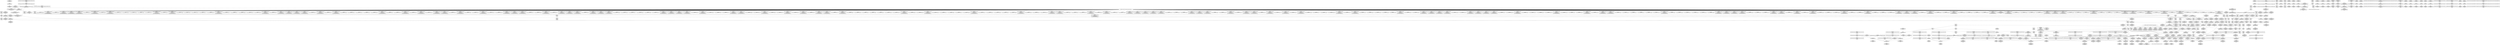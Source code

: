 digraph {
	CE0x5526ec0 [shape=record,shape=Mrecord,label="{CE0x5526ec0|selinux_xfrm_state_delete:bb}"]
	CE0x554cd70 [shape=record,shape=Mrecord,label="{CE0x554cd70|i64_3|*Constant*}"]
	CE0x5542270 [shape=record,shape=Mrecord,label="{CE0x5542270|864:_%struct.xfrm_sec_ctx*,_:_CRE_281,282_}"]
	CE0x5555340 [shape=record,shape=Mrecord,label="{CE0x5555340|i64_2|*Constant*}"]
	CE0x554d560 [shape=record,shape=Mrecord,label="{CE0x554d560|GLOBAL:__llvm_gcov_ctr25|Global_var:__llvm_gcov_ctr25|*SummSource*}"]
	CE0x557da50 [shape=record,shape=Mrecord,label="{CE0x557da50|_ret_i32_%retval.0,_!dbg_!27728|security/selinux/avc.c,775|*SummSource*}"]
	CE0x5531800 [shape=record,shape=Mrecord,label="{CE0x5531800|864:_%struct.xfrm_sec_ctx*,_:_CRE_18,19_}"]
	CE0x5553330 [shape=record,shape=Mrecord,label="{CE0x5553330|864:_%struct.xfrm_sec_ctx*,_:_CRE_848,856_|*MultipleSource*|security/selinux/xfrm.c,394|Function::selinux_xfrm_state_delete&Arg::x::}"]
	CE0x5574f10 [shape=record,shape=Mrecord,label="{CE0x5574f10|selinux_xfrm_delete:tmp18|security/selinux/xfrm.c,142|*SummSource*}"]
	CE0x5574ea0 [shape=record,shape=Mrecord,label="{CE0x5574ea0|selinux_xfrm_delete:tmp18|security/selinux/xfrm.c,142}"]
	CE0x5526440 [shape=record,shape=Mrecord,label="{CE0x5526440|864:_%struct.xfrm_sec_ctx*,_:_CRE_484,488_|*MultipleSource*|security/selinux/xfrm.c,394|Function::selinux_xfrm_state_delete&Arg::x::}"]
	CE0x55348d0 [shape=record,shape=Mrecord,label="{CE0x55348d0|i64*_getelementptr_inbounds_(_15_x_i64_,_15_x_i64_*___llvm_gcov_ctr25,_i64_0,_i64_8)|*Constant*|*SummSink*}"]
	CE0x5578bd0 [shape=record,shape=Mrecord,label="{CE0x5578bd0|selinux_xfrm_delete:tmp22|security/selinux/xfrm.c,144}"]
	CE0x553eba0 [shape=record,shape=Mrecord,label="{CE0x553eba0|864:_%struct.xfrm_sec_ctx*,_:_CRE_228,232_|*MultipleSource*|security/selinux/xfrm.c,394|Function::selinux_xfrm_state_delete&Arg::x::}"]
	CE0x554bdb0 [shape=record,shape=Mrecord,label="{CE0x554bdb0|selinux_xfrm_delete:tmp11|security/selinux/xfrm.c,142}"]
	CE0x5579d60 [shape=record,shape=Mrecord,label="{CE0x5579d60|%struct.xfrm_sec_ctx*_null|*Constant*|*SummSource*}"]
	CE0x55a9680 [shape=record,shape=Mrecord,label="{CE0x55a9680|_call_void_mcount()_#3}"]
	CE0x55472e0 [shape=record,shape=Mrecord,label="{CE0x55472e0|selinux_xfrm_state_delete:tmp3}"]
	CE0x5578a40 [shape=record,shape=Mrecord,label="{CE0x5578a40|selinux_xfrm_delete:tmp22|security/selinux/xfrm.c,144|*SummSink*}"]
	CE0x552ba80 [shape=record,shape=Mrecord,label="{CE0x552ba80|864:_%struct.xfrm_sec_ctx*,_:_CRE_156,157_|*MultipleSource*|security/selinux/xfrm.c,394|Function::selinux_xfrm_state_delete&Arg::x::}"]
	CE0x552f5a0 [shape=record,shape=Mrecord,label="{CE0x552f5a0|864:_%struct.xfrm_sec_ctx*,_:_CRE_146,147_}"]
	CE0x5543b30 [shape=record,shape=Mrecord,label="{CE0x5543b30|864:_%struct.xfrm_sec_ctx*,_:_CRE_163,164_}"]
	CE0x556ee00 [shape=record,shape=Mrecord,label="{CE0x556ee00|%struct.task_struct.1015*_(%struct.task_struct.1015**)*_asm_movq_%gs:$_1:P_,$0_,_r,im,_dirflag_,_fpsr_,_flags_|*SummSource*}"]
	CE0x5528490 [shape=record,shape=Mrecord,label="{CE0x5528490|selinux_xfrm_delete:tmp7|security/selinux/xfrm.c,142|*SummSource*}"]
	CE0x5552f50 [shape=record,shape=Mrecord,label="{CE0x5552f50|864:_%struct.xfrm_sec_ctx*,_:_CRE_832,840_|*MultipleSource*|security/selinux/xfrm.c,394|Function::selinux_xfrm_state_delete&Arg::x::}"]
	CE0x5546b60 [shape=record,shape=Mrecord,label="{CE0x5546b60|864:_%struct.xfrm_sec_ctx*,_:_CRE_16,17_}"]
	CE0x552e170 [shape=record,shape=Mrecord,label="{CE0x552e170|864:_%struct.xfrm_sec_ctx*,_:_CRE_176,177_}"]
	CE0x55626b0 [shape=record,shape=Mrecord,label="{CE0x55626b0|864:_%struct.xfrm_sec_ctx*,_:_CRE_103,104_}"]
	CE0x552f420 [shape=record,shape=Mrecord,label="{CE0x552f420|864:_%struct.xfrm_sec_ctx*,_:_CRE_144,145_}"]
	CE0x5532230 [shape=record,shape=Mrecord,label="{CE0x5532230|864:_%struct.xfrm_sec_ctx*,_:_CRE_249,250_|*MultipleSource*|security/selinux/xfrm.c,394|Function::selinux_xfrm_state_delete&Arg::x::}"]
	CE0x553ace0 [shape=record,shape=Mrecord,label="{CE0x553ace0|864:_%struct.xfrm_sec_ctx*,_:_CRE_708,709_}"]
	CE0x556da90 [shape=record,shape=Mrecord,label="{CE0x556da90|i32_0|*Constant*}"]
	CE0x55a95c0 [shape=record,shape=Mrecord,label="{CE0x55a95c0|get_current227:tmp3|*SummSink*}"]
	CE0x553fd00 [shape=record,shape=Mrecord,label="{CE0x553fd00|864:_%struct.xfrm_sec_ctx*,_:_CRE_70,71_}"]
	CE0x55312f0 [shape=record,shape=Mrecord,label="{CE0x55312f0|selinux_xfrm_state_delete:security|security/selinux/xfrm.c,394|*SummSink*}"]
	CE0x552d4b0 [shape=record,shape=Mrecord,label="{CE0x552d4b0|864:_%struct.xfrm_sec_ctx*,_:_CRE_74,75_}"]
	CE0x5535490 [shape=record,shape=Mrecord,label="{CE0x5535490|864:_%struct.xfrm_sec_ctx*,_:_CRE_200,202_|*MultipleSource*|security/selinux/xfrm.c,394|Function::selinux_xfrm_state_delete&Arg::x::}"]
	CE0x5573f60 [shape=record,shape=Mrecord,label="{CE0x5573f60|i32_142|*Constant*|*SummSource*}"]
	CE0x552e5b0 [shape=record,shape=Mrecord,label="{CE0x552e5b0|selinux_xfrm_delete:do.end|*SummSink*}"]
	CE0x5553ed0 [shape=record,shape=Mrecord,label="{CE0x5553ed0|selinux_xfrm_state_delete:call|security/selinux/xfrm.c,394|*SummSource*}"]
	CE0x553aac0 [shape=record,shape=Mrecord,label="{CE0x553aac0|864:_%struct.xfrm_sec_ctx*,_:_CRE_705,706_}"]
	CE0x55458d0 [shape=record,shape=Mrecord,label="{CE0x55458d0|864:_%struct.xfrm_sec_ctx*,_:_CRE_264,268_|*MultipleSource*|security/selinux/xfrm.c,394|Function::selinux_xfrm_state_delete&Arg::x::}"]
	CE0x5527700 [shape=record,shape=Mrecord,label="{CE0x5527700|864:_%struct.xfrm_sec_ctx*,_:_CRE_32,40_|*MultipleSource*|security/selinux/xfrm.c,394|Function::selinux_xfrm_state_delete&Arg::x::}"]
	CE0x5522230 [shape=record,shape=Mrecord,label="{CE0x5522230|864:_%struct.xfrm_sec_ctx*,_:_CRE_12,13_}"]
	CE0x554e6d0 [shape=record,shape=Mrecord,label="{CE0x554e6d0|i1_true|*Constant*}"]
	CE0x5540670 [shape=record,shape=Mrecord,label="{CE0x5540670|864:_%struct.xfrm_sec_ctx*,_:_CRE_141,142_}"]
	CE0x558a4d0 [shape=record,shape=Mrecord,label="{CE0x558a4d0|selinux_xfrm_delete:tmp26|security/selinux/xfrm.c,145|*SummSink*}"]
	CE0x55246e0 [shape=record,shape=Mrecord,label="{CE0x55246e0|i64_1|*Constant*|*SummSink*}"]
	CE0x553f2a0 [shape=record,shape=Mrecord,label="{CE0x553f2a0|864:_%struct.xfrm_sec_ctx*,_:_CRE_71,72_}"]
	CE0x555f0d0 [shape=record,shape=Mrecord,label="{CE0x555f0d0|864:_%struct.xfrm_sec_ctx*,_:_CRE_111,112_}"]
	CE0x5555900 [shape=record,shape=Mrecord,label="{CE0x5555900|get_current227:tmp4|./arch/x86/include/asm/current.h,14|*SummSink*}"]
	CE0x5566f90 [shape=record,shape=Mrecord,label="{CE0x5566f90|i32_78|*Constant*}"]
	CE0x5567020 [shape=record,shape=Mrecord,label="{CE0x5567020|selinux_xfrm_delete:tmp19|security/selinux/xfrm.c,142|*SummSource*}"]
	CE0x5521e90 [shape=record,shape=Mrecord,label="{CE0x5521e90|selinux_xfrm_state_delete:x|Function::selinux_xfrm_state_delete&Arg::x::}"]
	CE0x553d610 [shape=record,shape=Mrecord,label="{CE0x553d610|864:_%struct.xfrm_sec_ctx*,_:_CRE_64,65_}"]
	CE0x552ac70 [shape=record,shape=Mrecord,label="{CE0x552ac70|864:_%struct.xfrm_sec_ctx*,_:_CRE_127,128_}"]
	CE0x552c1c0 [shape=record,shape=Mrecord,label="{CE0x552c1c0|864:_%struct.xfrm_sec_ctx*,_:_CRE_216,220_|*MultipleSource*|security/selinux/xfrm.c,394|Function::selinux_xfrm_state_delete&Arg::x::}"]
	CE0x5565cc0 [shape=record,shape=Mrecord,label="{CE0x5565cc0|selinux_xfrm_delete:entry}"]
	CE0x5533f90 [shape=record,shape=Mrecord,label="{CE0x5533f90|selinux_xfrm_delete:tmp13|security/selinux/xfrm.c,142|*SummSink*}"]
	CE0x55adf40 [shape=record,shape=Mrecord,label="{CE0x55adf40|get_current227:tmp2}"]
	CE0x5549b90 [shape=record,shape=Mrecord,label="{CE0x5549b90|864:_%struct.xfrm_sec_ctx*,_:_CRE_20,21_}"]
	CE0x554b590 [shape=record,shape=Mrecord,label="{CE0x554b590|i64*_getelementptr_inbounds_(_15_x_i64_,_15_x_i64_*___llvm_gcov_ctr25,_i64_0,_i64_6)|*Constant*}"]
	CE0x5579b70 [shape=record,shape=Mrecord,label="{CE0x5579b70|selinux_xfrm_delete:tmp21|security/selinux/xfrm.c,142|*SummSource*}"]
	CE0x5551d00 [shape=record,shape=Mrecord,label="{CE0x5551d00|selinux_xfrm_delete:bb|*SummSource*}"]
	CE0x55444f0 [shape=record,shape=Mrecord,label="{CE0x55444f0|864:_%struct.xfrm_sec_ctx*,_:_CRE_189,190_}"]
	CE0x5524e30 [shape=record,shape=Mrecord,label="{CE0x5524e30|864:_%struct.xfrm_sec_ctx*,_:_CRE_172,173_}"]
	CE0x552c400 [shape=record,shape=Mrecord,label="{CE0x552c400|selinux_xfrm_delete:do.body|*SummSource*}"]
	CE0x552b430 [shape=record,shape=Mrecord,label="{CE0x552b430|selinux_xfrm_delete:tmp6|security/selinux/xfrm.c,142}"]
	CE0x554f4f0 [shape=record,shape=Mrecord,label="{CE0x554f4f0|selinux_xfrm_delete:tmp15|security/selinux/xfrm.c,142|*SummSink*}"]
	CE0x553ae20 [shape=record,shape=Mrecord,label="{CE0x553ae20|864:_%struct.xfrm_sec_ctx*,_:_CRE_709,710_}"]
	CE0x5573ef0 [shape=record,shape=Mrecord,label="{CE0x5573ef0|i32_142|*Constant*}"]
	CE0x5543ca0 [shape=record,shape=Mrecord,label="{CE0x5543ca0|864:_%struct.xfrm_sec_ctx*,_:_CRE_167,168_}"]
	CE0x557e750 [shape=record,shape=Mrecord,label="{CE0x557e750|i64*_getelementptr_inbounds_(_15_x_i64_,_15_x_i64_*___llvm_gcov_ctr25,_i64_0,_i64_14)|*Constant*|*SummSink*}"]
	CE0x553fc90 [shape=record,shape=Mrecord,label="{CE0x553fc90|864:_%struct.xfrm_sec_ctx*,_:_CRE_68,69_}"]
	CE0x5539fa0 [shape=record,shape=Mrecord,label="{CE0x5539fa0|864:_%struct.xfrm_sec_ctx*,_:_CRE_680,688_|*MultipleSource*|security/selinux/xfrm.c,394|Function::selinux_xfrm_state_delete&Arg::x::}"]
	CE0x554eb20 [shape=record,shape=Mrecord,label="{CE0x554eb20|avc_has_perm:requested|Function::avc_has_perm&Arg::requested::|*SummSource*}"]
	CE0x5525b90 [shape=record,shape=Mrecord,label="{CE0x5525b90|864:_%struct.xfrm_sec_ctx*,_:_CRE_452,456_|*MultipleSource*|security/selinux/xfrm.c,394|Function::selinux_xfrm_state_delete&Arg::x::}"]
	CE0x5556e30 [shape=record,shape=Mrecord,label="{CE0x5556e30|i64_0|*Constant*|*SummSink*}"]
	CE0x5551c20 [shape=record,shape=Mrecord,label="{CE0x5551c20|selinux_xfrm_delete:if.then6|*SummSink*}"]
	CE0x553d000 [shape=record,shape=Mrecord,label="{CE0x553d000|selinux_xfrm_state_delete:entry|*SummSink*}"]
	CE0x552e380 [shape=record,shape=Mrecord,label="{CE0x552e380|selinux_xfrm_delete:if.then|*SummSink*}"]
	CE0x5539020 [shape=record,shape=Mrecord,label="{CE0x5539020|864:_%struct.xfrm_sec_ctx*,_:_CRE_624,628_|*MultipleSource*|security/selinux/xfrm.c,394|Function::selinux_xfrm_state_delete&Arg::x::}"]
	CE0x5548790 [shape=record,shape=Mrecord,label="{CE0x5548790|864:_%struct.xfrm_sec_ctx*,_:_CRE_548,552_|*MultipleSource*|security/selinux/xfrm.c,394|Function::selinux_xfrm_state_delete&Arg::x::}"]
	CE0x553da10 [shape=record,shape=Mrecord,label="{CE0x553da10|i64*_getelementptr_inbounds_(_15_x_i64_,_15_x_i64_*___llvm_gcov_ctr25,_i64_0,_i64_0)|*Constant*|*SummSource*}"]
	CE0x554f1e0 [shape=record,shape=Mrecord,label="{CE0x554f1e0|selinux_xfrm_delete:tmp15|security/selinux/xfrm.c,142|*SummSource*}"]
	CE0x553f540 [shape=record,shape=Mrecord,label="{CE0x553f540|864:_%struct.xfrm_sec_ctx*,_:_CRE_283,284_}"]
	CE0x55270d0 [shape=record,shape=Mrecord,label="{CE0x55270d0|selinux_xfrm_state_delete:tmp1|*SummSource*}"]
	CE0x5524bf0 [shape=record,shape=Mrecord,label="{CE0x5524bf0|864:_%struct.xfrm_sec_ctx*,_:_CRE_169,170_}"]
	CE0x552d900 [shape=record,shape=Mrecord,label="{CE0x552d900|864:_%struct.xfrm_sec_ctx*,_:_CRE_187,188_}"]
	CE0x557cb50 [shape=record,shape=Mrecord,label="{CE0x557cb50|selinux_xfrm_delete:call8|security/selinux/xfrm.c,147|*SummSink*}"]
	CE0x552dd00 [shape=record,shape=Mrecord,label="{CE0x552dd00|selinux_xfrm_delete:tmp|*SummSource*}"]
	CE0x55523b0 [shape=record,shape=Mrecord,label="{CE0x55523b0|864:_%struct.xfrm_sec_ctx*,_:_CRE_784,788_|*MultipleSource*|security/selinux/xfrm.c,394|Function::selinux_xfrm_state_delete&Arg::x::}"]
	CE0x554f6f0 [shape=record,shape=Mrecord,label="{CE0x554f6f0|selinux_xfrm_delete:tmp16|security/selinux/xfrm.c,142}"]
	CE0x5557d10 [shape=record,shape=Mrecord,label="{CE0x5557d10|selinux_xfrm_delete:tobool1|security/selinux/xfrm.c,142}"]
	CE0x5541e60 [shape=record,shape=Mrecord,label="{CE0x5541e60|864:_%struct.xfrm_sec_ctx*,_:_CRE_0,8_|*MultipleSource*|security/selinux/xfrm.c,394|Function::selinux_xfrm_state_delete&Arg::x::}"]
	CE0x55664c0 [shape=record,shape=Mrecord,label="{CE0x55664c0|GLOBAL:get_current227|*Constant*|*SummSource*}"]
	CE0x5536860 [shape=record,shape=Mrecord,label="{CE0x5536860|i16_39|*Constant*|*SummSink*}"]
	CE0x55478b0 [shape=record,shape=Mrecord,label="{CE0x55478b0|i32_78|*Constant*|*SummSource*}"]
	CE0x555ccb0 [shape=record,shape=Mrecord,label="{CE0x555ccb0|864:_%struct.xfrm_sec_ctx*,_:_CRE_116,117_}"]
	CE0x5578460 [shape=record,shape=Mrecord,label="{CE0x5578460|selinux_xfrm_delete:tmp20|security/selinux/xfrm.c,142|*SummSource*}"]
	CE0x553b320 [shape=record,shape=Mrecord,label="{CE0x553b320|864:_%struct.xfrm_sec_ctx*,_:_CRE_712,720_|*MultipleSource*|security/selinux/xfrm.c,394|Function::selinux_xfrm_state_delete&Arg::x::}"]
	CE0x5544430 [shape=record,shape=Mrecord,label="{CE0x5544430|864:_%struct.xfrm_sec_ctx*,_:_CRE_188,189_}"]
	CE0x55399d0 [shape=record,shape=Mrecord,label="{CE0x55399d0|864:_%struct.xfrm_sec_ctx*,_:_CRE_656,664_|*MultipleSource*|security/selinux/xfrm.c,394|Function::selinux_xfrm_state_delete&Arg::x::}"]
	CE0x5528920 [shape=record,shape=Mrecord,label="{CE0x5528920|864:_%struct.xfrm_sec_ctx*,_:_CRE_129,130_}"]
	CE0x55660e0 [shape=record,shape=Mrecord,label="{CE0x55660e0|selinux_xfrm_delete:ctx|Function::selinux_xfrm_delete&Arg::ctx::|*SummSink*}"]
	CE0x5524b80 [shape=record,shape=Mrecord,label="{CE0x5524b80|864:_%struct.xfrm_sec_ctx*,_:_CRE_179,180_}"]
	CE0x5572850 [shape=record,shape=Mrecord,label="{CE0x5572850|i32_1|*Constant*|*SummSink*}"]
	CE0x552e460 [shape=record,shape=Mrecord,label="{CE0x552e460|selinux_xfrm_delete:do.end}"]
	CE0x552a320 [shape=record,shape=Mrecord,label="{CE0x552a320|864:_%struct.xfrm_sec_ctx*,_:_CRE_696,697_}"]
	CE0x55788d0 [shape=record,shape=Mrecord,label="{CE0x55788d0|i64_11|*Constant*}"]
	CE0x5565b70 [shape=record,shape=Mrecord,label="{CE0x5565b70|GLOBAL:selinux_xfrm_delete|*Constant*|*SummSink*}"]
	CE0x557d710 [shape=record,shape=Mrecord,label="{CE0x557d710|avc_has_perm:auditdata|Function::avc_has_perm&Arg::auditdata::}"]
	CE0x5539400 [shape=record,shape=Mrecord,label="{CE0x5539400|864:_%struct.xfrm_sec_ctx*,_:_CRE_632,636_|*MultipleSource*|security/selinux/xfrm.c,394|Function::selinux_xfrm_state_delete&Arg::x::}"]
	CE0x557f770 [shape=record,shape=Mrecord,label="{CE0x557f770|i64*_getelementptr_inbounds_(_2_x_i64_,_2_x_i64_*___llvm_gcov_ctr21,_i64_0,_i64_0)|*Constant*|*SummSource*}"]
	CE0x5557830 [shape=record,shape=Mrecord,label="{CE0x5557830|4:_i32,_:_CR_4,8_|*MultipleSource*|security/selinux/xfrm.c,142|security/selinux/xfrm.c,142|security/selinux/xfrm.c,147}"]
	CE0x55424d0 [shape=record,shape=Mrecord,label="{CE0x55424d0|864:_%struct.xfrm_sec_ctx*,_:_CRE_279,280_}"]
	CE0x557ef70 [shape=record,shape=Mrecord,label="{CE0x557ef70|get_current227:bb}"]
	CE0x5538b50 [shape=record,shape=Mrecord,label="{CE0x5538b50|selinux_xfrm_delete:if.end7}"]
	CE0x555b990 [shape=record,shape=Mrecord,label="{CE0x555b990|864:_%struct.xfrm_sec_ctx*,_:_CRE_122,123_}"]
	CE0x554d7e0 [shape=record,shape=Mrecord,label="{CE0x554d7e0|i64_0|*Constant*|*SummSource*}"]
	CE0x5555860 [shape=record,shape=Mrecord,label="{CE0x5555860|get_current227:tmp4|./arch/x86/include/asm/current.h,14|*SummSource*}"]
	CE0x553ed30 [shape=record,shape=Mrecord,label="{CE0x553ed30|864:_%struct.xfrm_sec_ctx*,_:_CRE_232,240_|*MultipleSource*|security/selinux/xfrm.c,394|Function::selinux_xfrm_state_delete&Arg::x::}"]
	CE0x5531be0 [shape=record,shape=Mrecord,label="{CE0x5531be0|i32_40|*Constant*}"]
	CE0x55230e0 [shape=record,shape=Mrecord,label="{CE0x55230e0|selinux_xfrm_state_delete:tmp|*SummSink*}"]
	CE0x5523ea0 [shape=record,shape=Mrecord,label="{CE0x5523ea0|i64_1|*Constant*|*SummSource*}"]
	CE0x5573890 [shape=record,shape=Mrecord,label="{CE0x5573890|_call_void_lockdep_rcu_suspicious(i8*_getelementptr_inbounds_(_24_x_i8_,_24_x_i8_*_.str244,_i32_0,_i32_0),_i32_142,_i8*_getelementptr_inbounds_(_45_x_i8_,_45_x_i8_*_.str1245,_i32_0,_i32_0))_#10,_!dbg_!27729|security/selinux/xfrm.c,142|*SummSink*}"]
	CE0x6902f80 [shape=record,shape=Mrecord,label="{CE0x6902f80|864:_%struct.xfrm_sec_ctx*,_:_CRE_81,82_}"]
	CE0x558aa20 [shape=record,shape=Mrecord,label="{CE0x558aa20|selinux_xfrm_delete:tmp27|security/selinux/xfrm.c,145|*SummSink*}"]
	CE0x554ab80 [shape=record,shape=Mrecord,label="{CE0x554ab80|i64_5|*Constant*}"]
	CE0x557dca0 [shape=record,shape=Mrecord,label="{CE0x557dca0|i64*_getelementptr_inbounds_(_15_x_i64_,_15_x_i64_*___llvm_gcov_ctr25,_i64_0,_i64_14)|*Constant*}"]
	CE0x55914d0 [shape=record,shape=Mrecord,label="{CE0x55914d0|GLOBAL:selinux_xfrm_delete.__warned|Global_var:selinux_xfrm_delete.__warned|*SummSink*}"]
	CE0x554c9e0 [shape=record,shape=Mrecord,label="{CE0x554c9e0|_ret_i32_%call,_!dbg_!27714|security/selinux/xfrm.c,394|*SummSink*}"]
	CE0x552abb0 [shape=record,shape=Mrecord,label="{CE0x552abb0|864:_%struct.xfrm_sec_ctx*,_:_CRE_126,127_}"]
	CE0x551d2c0 [shape=record,shape=Mrecord,label="{CE0x551d2c0|i32_40|*Constant*|*SummSource*}"]
	CE0x5573a20 [shape=record,shape=Mrecord,label="{CE0x5573a20|GLOBAL:lockdep_rcu_suspicious|*Constant*|*SummSource*}"]
	CE0x5545320 [shape=record,shape=Mrecord,label="{CE0x5545320|864:_%struct.xfrm_sec_ctx*,_:_CRE_165,166_}"]
	CE0x5530860 [shape=record,shape=Mrecord,label="{CE0x5530860|864:_%struct.xfrm_sec_ctx*,_:_CRE_344,352_|*MultipleSource*|security/selinux/xfrm.c,394|Function::selinux_xfrm_state_delete&Arg::x::}"]
	CE0x556e8a0 [shape=record,shape=Mrecord,label="{CE0x556e8a0|selinux_xfrm_delete:tobool|security/selinux/xfrm.c,142}"]
	CE0x5553c70 [shape=record,shape=Mrecord,label="{CE0x5553c70|selinux_xfrm_state_delete:call|security/selinux/xfrm.c,394}"]
	CE0x5555000 [shape=record,shape=Mrecord,label="{CE0x5555000|selinux_xfrm_delete:tobool|security/selinux/xfrm.c,142|*SummSource*}"]
	CE0x5589630 [shape=record,shape=Mrecord,label="{CE0x5589630|i64*_getelementptr_inbounds_(_15_x_i64_,_15_x_i64_*___llvm_gcov_ctr25,_i64_0,_i64_12)|*Constant*|*SummSource*}"]
	CE0x553b460 [shape=record,shape=Mrecord,label="{CE0x553b460|864:_%struct.xfrm_sec_ctx*,_:_CRE_720,728_|*MultipleSource*|security/selinux/xfrm.c,394|Function::selinux_xfrm_state_delete&Arg::x::}"]
	CE0x5546440 [shape=record,shape=Mrecord,label="{CE0x5546440|864:_%struct.xfrm_sec_ctx*,_:_CRE_273,274_|*MultipleSource*|security/selinux/xfrm.c,394|Function::selinux_xfrm_state_delete&Arg::x::}"]
	CE0x5540190 [shape=record,shape=Mrecord,label="{CE0x5540190|864:_%struct.xfrm_sec_ctx*,_:_CRE_131,132_}"]
	CE0x552fcb0 [shape=record,shape=Mrecord,label="{CE0x552fcb0|i64*_getelementptr_inbounds_(_2_x_i64_,_2_x_i64_*___llvm_gcov_ctr13,_i64_0,_i64_1)|*Constant*}"]
	CE0x556c670 [shape=record,shape=Mrecord,label="{CE0x556c670|%struct.task_struct.1015**_bitcast_(%struct.task_struct**_current_task_to_%struct.task_struct.1015**)|*Constant*|*SummSink*}"]
	CE0x5520070 [shape=record,shape=Mrecord,label="{CE0x5520070|selinux_xfrm_state_delete:entry}"]
	CE0x5568770 [shape=record,shape=Mrecord,label="{CE0x5568770|GLOBAL:lockdep_rcu_suspicious|*Constant*}"]
	CE0x558fe80 [shape=record,shape=Mrecord,label="{CE0x558fe80|%struct.task_struct.1015**_bitcast_(%struct.task_struct**_current_task_to_%struct.task_struct.1015**)|*Constant*}"]
	CE0x55679e0 [shape=record,shape=Mrecord,label="{CE0x55679e0|selinux_xfrm_delete:security|security/selinux/xfrm.c,142|*SummSource*}"]
	CE0x557ae50 [shape=record,shape=Mrecord,label="{CE0x557ae50|selinux_xfrm_delete:ctx_sid|security/selinux/xfrm.c,147}"]
	CE0x5553710 [shape=record,shape=Mrecord,label="{CE0x5553710|864:_%struct.xfrm_sec_ctx*,_:_CRE_864,872_|*MultipleSource*|security/selinux/xfrm.c,394|Function::selinux_xfrm_state_delete&Arg::x::}"]
	CE0x554f8c0 [shape=record,shape=Mrecord,label="{CE0x554f8c0|selinux_xfrm_delete:tmp16|security/selinux/xfrm.c,142|*SummSink*}"]
	CE0x5547a40 [shape=record,shape=Mrecord,label="{CE0x5547a40|i32_78|*Constant*|*SummSink*}"]
	CE0x557bb50 [shape=record,shape=Mrecord,label="{CE0x557bb50|4:_i32,_:_CRE_4,8_|*MultipleSource*|*LoadInst*|security/selinux/xfrm.c,394|security/selinux/xfrm.c,147|Function::selinux_xfrm_delete&Arg::ctx::}"]
	CE0x55465c0 [shape=record,shape=Mrecord,label="{CE0x55465c0|864:_%struct.xfrm_sec_ctx*,_:_CRE_274,276_|*MultipleSource*|security/selinux/xfrm.c,394|Function::selinux_xfrm_state_delete&Arg::x::}"]
	CE0x554d1a0 [shape=record,shape=Mrecord,label="{CE0x554d1a0|selinux_xfrm_delete:tmp4|security/selinux/xfrm.c,142|*SummSource*}"]
	CE0x5536fb0 [shape=record,shape=Mrecord,label="{CE0x5536fb0|i32_4|*Constant*|*SummSink*}"]
	CE0x5547240 [shape=record,shape=Mrecord,label="{CE0x5547240|i8_1|*Constant*}"]
	CE0x553a6a0 [shape=record,shape=Mrecord,label="{CE0x553a6a0|864:_%struct.xfrm_sec_ctx*,_:_CRE_699,700_}"]
	CE0x553f970 [shape=record,shape=Mrecord,label="{CE0x553f970|864:_%struct.xfrm_sec_ctx*,_:_CRE_287,288_}"]
	CE0x554ce90 [shape=record,shape=Mrecord,label="{CE0x554ce90|i64_3|*Constant*|*SummSink*}"]
	CE0x553b1e0 [shape=record,shape=Mrecord,label="{CE0x553b1e0|selinux_xfrm_state_delete:tmp4|*LoadInst*|security/selinux/xfrm.c,394}"]
	CE0x556e510 [shape=record,shape=Mrecord,label="{CE0x556e510|selinux_xfrm_delete:call|security/selinux/xfrm.c,142|*SummSource*}"]
	CE0x5551bb0 [shape=record,shape=Mrecord,label="{CE0x5551bb0|selinux_xfrm_delete:if.then6|*SummSource*}"]
	CE0x552cb40 [shape=record,shape=Mrecord,label="{CE0x552cb40|864:_%struct.xfrm_sec_ctx*,_:_CRE_504,512_|*MultipleSource*|security/selinux/xfrm.c,394|Function::selinux_xfrm_state_delete&Arg::x::}"]
	CE0x552d780 [shape=record,shape=Mrecord,label="{CE0x552d780|864:_%struct.xfrm_sec_ctx*,_:_CRE_185,186_}"]
	CE0x553f140 [shape=record,shape=Mrecord,label="{CE0x553f140|864:_%struct.xfrm_sec_ctx*,_:_CRE_22,23_}"]
	CE0x555df30 [shape=record,shape=Mrecord,label="{CE0x555df30|864:_%struct.xfrm_sec_ctx*,_:_CRE_114,115_}"]
	CE0x553f4d0 [shape=record,shape=Mrecord,label="{CE0x553f4d0|864:_%struct.xfrm_sec_ctx*,_:_CRE_284,285_}"]
	CE0x552c050 [shape=record,shape=Mrecord,label="{CE0x552c050|864:_%struct.xfrm_sec_ctx*,_:_CRE_212,216_|*MultipleSource*|security/selinux/xfrm.c,394|Function::selinux_xfrm_state_delete&Arg::x::}"]
	CE0x552d220 [shape=record,shape=Mrecord,label="{CE0x552d220|864:_%struct.xfrm_sec_ctx*,_:_CRE_536,544_|*MultipleSource*|security/selinux/xfrm.c,394|Function::selinux_xfrm_state_delete&Arg::x::}"]
	CE0x555cba0 [shape=record,shape=Mrecord,label="{CE0x555cba0|864:_%struct.xfrm_sec_ctx*,_:_CRE_115,116_}"]
	CE0x55784d0 [shape=record,shape=Mrecord,label="{CE0x55784d0|selinux_xfrm_delete:tmp20|security/selinux/xfrm.c,142}"]
	CE0x5542460 [shape=record,shape=Mrecord,label="{CE0x5542460|864:_%struct.xfrm_sec_ctx*,_:_CRE_280,281_}"]
	CE0x554f760 [shape=record,shape=Mrecord,label="{CE0x554f760|selinux_xfrm_delete:tmp16|security/selinux/xfrm.c,142|*SummSource*}"]
	CE0x553c420 [shape=record,shape=Mrecord,label="{CE0x553c420|864:_%struct.xfrm_sec_ctx*,_:_CRE_78,79_}"]
	CE0x558ad30 [shape=record,shape=Mrecord,label="{CE0x558ad30|i64*_getelementptr_inbounds_(_15_x_i64_,_15_x_i64_*___llvm_gcov_ctr25,_i64_0,_i64_13)|*Constant*|*SummSource*}"]
	CE0x55360c0 [shape=record,shape=Mrecord,label="{CE0x55360c0|864:_%struct.xfrm_sec_ctx*,_:_CRE_137,138_}"]
	CE0x554a780 [shape=record,shape=Mrecord,label="{CE0x554a780|selinux_xfrm_delete:tmp8|security/selinux/xfrm.c,142|*SummSource*}"]
	CE0x552ccd0 [shape=record,shape=Mrecord,label="{CE0x552ccd0|864:_%struct.xfrm_sec_ctx*,_:_CRE_512,520_|*MultipleSource*|security/selinux/xfrm.c,394|Function::selinux_xfrm_state_delete&Arg::x::}"]
	CE0x558b4a0 [shape=record,shape=Mrecord,label="{CE0x558b4a0|selinux_xfrm_delete:tmp28|security/selinux/xfrm.c,147}"]
	CE0x5545a60 [shape=record,shape=Mrecord,label="{CE0x5545a60|864:_%struct.xfrm_sec_ctx*,_:_CRE_268,269_|*MultipleSource*|security/selinux/xfrm.c,394|Function::selinux_xfrm_state_delete&Arg::x::}"]
	CE0x5530160 [shape=record,shape=Mrecord,label="{CE0x5530160|864:_%struct.xfrm_sec_ctx*,_:_CRE_312,320_|*MultipleSource*|security/selinux/xfrm.c,394|Function::selinux_xfrm_state_delete&Arg::x::}"]
	CE0x5530f90 [shape=record,shape=Mrecord,label="{CE0x5530f90|selinux_xfrm_delete:if.end|*SummSource*}"]
	CE0x55727e0 [shape=record,shape=Mrecord,label="{CE0x55727e0|i32_1|*Constant*|*SummSource*}"]
	CE0x5589ae0 [shape=record,shape=Mrecord,label="{CE0x5589ae0|i64*_getelementptr_inbounds_(_15_x_i64_,_15_x_i64_*___llvm_gcov_ctr25,_i64_0,_i64_12)|*Constant*|*SummSink*}"]
	CE0x74a2aa0 [shape=record,shape=Mrecord,label="{CE0x74a2aa0|864:_%struct.xfrm_sec_ctx*,_:_CRE_88,89_}"]
	CE0x554fa60 [shape=record,shape=Mrecord,label="{CE0x554fa60|i8_1|*Constant*|*SummSource*}"]
	CE0x5589490 [shape=record,shape=Mrecord,label="{CE0x5589490|selinux_xfrm_delete:tmp25|security/selinux/xfrm.c,144|*SummSink*}"]
	CE0x5560350 [shape=record,shape=Mrecord,label="{CE0x5560350|864:_%struct.xfrm_sec_ctx*,_:_CRE_109,110_}"]
	CE0x5577900 [shape=record,shape=Mrecord,label="{CE0x5577900|128:_i8*,_:_CR_128,136_|*MultipleSource*|security/selinux/xfrm.c,142|security/selinux/xfrm.c,142}"]
	CE0x551d0b0 [shape=record,shape=Mrecord,label="{CE0x551d0b0|864:_%struct.xfrm_sec_ctx*,_:_CRE_11,12_}"]
	CE0x5529590 [shape=record,shape=Mrecord,label="{CE0x5529590|864:_%struct.xfrm_sec_ctx*,_:_CRE_408,416_|*MultipleSource*|security/selinux/xfrm.c,394|Function::selinux_xfrm_state_delete&Arg::x::}"]
	CE0x55429f0 [shape=record,shape=Mrecord,label="{CE0x55429f0|i64_1|*Constant*}"]
	CE0x553f830 [shape=record,shape=Mrecord,label="{CE0x553f830|864:_%struct.xfrm_sec_ctx*,_:_CRE_286,287_}"]
	CE0x551c7e0 [shape=record,shape=Mrecord,label="{CE0x551c7e0|selinux_xfrm_state_delete:tmp}"]
	CE0x55737e0 [shape=record,shape=Mrecord,label="{CE0x55737e0|_call_void_lockdep_rcu_suspicious(i8*_getelementptr_inbounds_(_24_x_i8_,_24_x_i8_*_.str244,_i32_0,_i32_0),_i32_142,_i8*_getelementptr_inbounds_(_45_x_i8_,_45_x_i8_*_.str1245,_i32_0,_i32_0))_#10,_!dbg_!27729|security/selinux/xfrm.c,142|*SummSource*}"]
	CE0x555f190 [shape=record,shape=Mrecord,label="{CE0x555f190|864:_%struct.xfrm_sec_ctx*,_:_CRE_140,141_}"]
	CE0x55451f0 [shape=record,shape=Mrecord,label="{CE0x55451f0|864:_%struct.xfrm_sec_ctx*,_:_CRE_161,162_}"]
	CE0x55554c0 [shape=record,shape=Mrecord,label="{CE0x55554c0|i64_2|*Constant*|*SummSink*}"]
	CE0x5538ae0 [shape=record,shape=Mrecord,label="{CE0x5538ae0|selinux_xfrm_delete:return|*SummSink*}"]
	CE0x554cc70 [shape=record,shape=Mrecord,label="{CE0x554cc70|selinux_xfrm_delete:return}"]
	CE0x5eb1300 [shape=record,shape=Mrecord,label="{CE0x5eb1300|864:_%struct.xfrm_sec_ctx*,_:_CRE_203,204_|*MultipleSource*|security/selinux/xfrm.c,394|Function::selinux_xfrm_state_delete&Arg::x::}"]
	CE0x5531070 [shape=record,shape=Mrecord,label="{CE0x5531070|selinux_xfrm_delete:if.end|*SummSink*}"]
	CE0x5556270 [shape=record,shape=Mrecord,label="{CE0x5556270|i64*_getelementptr_inbounds_(_15_x_i64_,_15_x_i64_*___llvm_gcov_ctr25,_i64_0,_i64_1)|*Constant*}"]
	CE0x5552980 [shape=record,shape=Mrecord,label="{CE0x5552980|864:_%struct.xfrm_sec_ctx*,_:_CRE_808,816_|*MultipleSource*|security/selinux/xfrm.c,394|Function::selinux_xfrm_state_delete&Arg::x::}"]
	CE0x556ea30 [shape=record,shape=Mrecord,label="{CE0x556ea30|selinux_xfrm_delete:tobool|security/selinux/xfrm.c,142|*SummSink*}"]
	CE0x5540250 [shape=record,shape=Mrecord,label="{CE0x5540250|864:_%struct.xfrm_sec_ctx*,_:_CRE_123,124_}"]
	CE0x5528c40 [shape=record,shape=Mrecord,label="{CE0x5528c40|864:_%struct.xfrm_sec_ctx*,_:_CRE_368,376_|*MultipleSource*|security/selinux/xfrm.c,394|Function::selinux_xfrm_state_delete&Arg::x::}"]
	CE0x5527180 [shape=record,shape=Mrecord,label="{CE0x5527180|selinux_xfrm_state_delete:security|security/selinux/xfrm.c,394}"]
	CE0x5543ac0 [shape=record,shape=Mrecord,label="{CE0x5543ac0|864:_%struct.xfrm_sec_ctx*,_:_CRE_164,165_}"]
	CE0x5566320 [shape=record,shape=Mrecord,label="{CE0x5566320|selinux_xfrm_delete:call4|security/selinux/xfrm.c,142|*SummSink*}"]
	CE0x5528250 [shape=record,shape=Mrecord,label="{CE0x5528250|selinux_xfrm_delete:tmp7|security/selinux/xfrm.c,142}"]
	CE0x5557500 [shape=record,shape=Mrecord,label="{CE0x5557500|get_current227:tmp2|*SummSink*}"]
	CE0x5579650 [shape=record,shape=Mrecord,label="{CE0x5579650|selinux_xfrm_delete:tobool5|security/selinux/xfrm.c,144|*SummSink*}"]
	CE0x5527640 [shape=record,shape=Mrecord,label="{CE0x5527640|864:_%struct.xfrm_sec_ctx*,_:_CRE_24,32_|*MultipleSource*|security/selinux/xfrm.c,394|Function::selinux_xfrm_state_delete&Arg::x::}"]
	CE0x555efc0 [shape=record,shape=Mrecord,label="{CE0x555efc0|864:_%struct.xfrm_sec_ctx*,_:_CRE_110,111_}"]
	CE0x5530670 [shape=record,shape=Mrecord,label="{CE0x5530670|864:_%struct.xfrm_sec_ctx*,_:_CRE_336,344_|*MultipleSource*|security/selinux/xfrm.c,394|Function::selinux_xfrm_state_delete&Arg::x::}"]
	CE0x5588ee0 [shape=record,shape=Mrecord,label="{CE0x5588ee0|selinux_xfrm_delete:tmp24|security/selinux/xfrm.c,144|*SummSource*}"]
	CE0x5531180 [shape=record,shape=Mrecord,label="{CE0x5531180|selinux_xfrm_delete:land.lhs.true}"]
	CE0x556cf10 [shape=record,shape=Mrecord,label="{CE0x556cf10|COLLAPSED:_GCMRE___llvm_gcov_ctr21_internal_global_2_x_i64_zeroinitializer:_elem_0:default:}"]
	CE0x556d880 [shape=record,shape=Mrecord,label="{CE0x556d880|_call_void_mcount()_#3|*SummSource*}"]
	CE0x55919c0 [shape=record,shape=Mrecord,label="{CE0x55919c0|0:_i8,_:_GCMR_selinux_xfrm_delete.__warned_internal_global_i8_0,_section_.data.unlikely_,_align_1:_elem_0:default:}"]
	CE0x5543430 [shape=record,shape=Mrecord,label="{CE0x5543430|selinux_xfrm_state_delete:tmp3|*SummSink*}"]
	CE0x556eee0 [shape=record,shape=Mrecord,label="{CE0x556eee0|%struct.task_struct.1015*_(%struct.task_struct.1015**)*_asm_movq_%gs:$_1:P_,$0_,_r,im,_dirflag_,_fpsr_,_flags_|*SummSink*}"]
	CE0x557f5f0 [shape=record,shape=Mrecord,label="{CE0x557f5f0|get_current227:bb|*SummSource*}"]
	CE0x5527360 [shape=record,shape=Mrecord,label="{CE0x5527360|864:_%struct.xfrm_sec_ctx*,_:_CRE_182,183_}"]
	CE0x5543d60 [shape=record,shape=Mrecord,label="{CE0x5543d60|864:_%struct.xfrm_sec_ctx*,_:_CRE_168,169_}"]
	CE0x552d6c0 [shape=record,shape=Mrecord,label="{CE0x552d6c0|864:_%struct.xfrm_sec_ctx*,_:_CRE_184,185_}"]
	CE0x553d8c0 [shape=record,shape=Mrecord,label="{CE0x553d8c0|i64*_getelementptr_inbounds_(_15_x_i64_,_15_x_i64_*___llvm_gcov_ctr25,_i64_0,_i64_0)|*Constant*}"]
	CE0x5557fd0 [shape=record,shape=Mrecord,label="{CE0x5557fd0|_ret_i32_%retval.0,_!dbg_!27751|security/selinux/xfrm.c,150|*SummSink*}"]
	CE0x71f3fc0 [shape=record,shape=Mrecord,label="{CE0x71f3fc0|864:_%struct.xfrm_sec_ctx*,_:_CRE_94,95_}"]
	CE0x5553ce0 [shape=record,shape=Mrecord,label="{CE0x5553ce0|selinux_xfrm_state_delete:tmp4|*LoadInst*|security/selinux/xfrm.c,394|*SummSink*}"]
	CE0x556bc70 [shape=record,shape=Mrecord,label="{CE0x556bc70|i64*_getelementptr_inbounds_(_2_x_i64_,_2_x_i64_*___llvm_gcov_ctr21,_i64_0,_i64_1)|*Constant*|*SummSink*}"]
	CE0x5565dc0 [shape=record,shape=Mrecord,label="{CE0x5565dc0|selinux_xfrm_delete:entry|*SummSource*}"]
	CE0x557cf30 [shape=record,shape=Mrecord,label="{CE0x557cf30|avc_has_perm:entry|*SummSource*}"]
	CE0x5534230 [shape=record,shape=Mrecord,label="{CE0x5534230|selinux_xfrm_delete:tmp14|security/selinux/xfrm.c,142|*SummSource*}"]
	CE0x5591320 [shape=record,shape=Mrecord,label="{CE0x5591320|selinux_xfrm_delete:tmp29|security/selinux/xfrm.c,147}"]
	CE0x55cdcf0 [shape=record,shape=Mrecord,label="{CE0x55cdcf0|_call_void_mcount()_#3|*SummSink*}"]
	CE0x55460c0 [shape=record,shape=Mrecord,label="{CE0x55460c0|864:_%struct.xfrm_sec_ctx*,_:_CRE_271,272_|*MultipleSource*|security/selinux/xfrm.c,394|Function::selinux_xfrm_state_delete&Arg::x::}"]
	CE0x5579030 [shape=record,shape=Mrecord,label="{CE0x5579030|selinux_xfrm_delete:tmp23|security/selinux/xfrm.c,144}"]
	CE0x553a320 [shape=record,shape=Mrecord,label="{CE0x553a320|864:_%struct.xfrm_sec_ctx*,_:_CRE_697,698_}"]
	CE0x5567710 [shape=record,shape=Mrecord,label="{CE0x5567710|selinux_xfrm_delete:security|security/selinux/xfrm.c,142}"]
	CE0x55397e0 [shape=record,shape=Mrecord,label="{CE0x55397e0|864:_%struct.xfrm_sec_ctx*,_:_CRE_648,656_|*MultipleSource*|security/selinux/xfrm.c,394|Function::selinux_xfrm_state_delete&Arg::x::}"]
	CE0x553f080 [shape=record,shape=Mrecord,label="{CE0x553f080|864:_%struct.xfrm_sec_ctx*,_:_CRE_21,22_}"]
	CE0x554c0f0 [shape=record,shape=Mrecord,label="{CE0x554c0f0|selinux_xfrm_delete:tmp11|security/selinux/xfrm.c,142|*SummSource*}"]
	CE0x5547dc0 [shape=record,shape=Mrecord,label="{CE0x5547dc0|selinux_xfrm_delete:cred|security/selinux/xfrm.c,142|*SummSource*}"]
	CE0x557a6b0 [shape=record,shape=Mrecord,label="{CE0x557a6b0|i32_3|*Constant*|*SummSink*}"]
	CE0x5525f50 [shape=record,shape=Mrecord,label="{CE0x5525f50|864:_%struct.xfrm_sec_ctx*,_:_CRE_464,472_|*MultipleSource*|security/selinux/xfrm.c,394|Function::selinux_xfrm_state_delete&Arg::x::}"]
	CE0x5579370 [shape=record,shape=Mrecord,label="{CE0x5579370|selinux_xfrm_delete:tmp24|security/selinux/xfrm.c,144}"]
	CE0x553b5a0 [shape=record,shape=Mrecord,label="{CE0x553b5a0|864:_%struct.xfrm_sec_ctx*,_:_CRE_728,736_|*MultipleSource*|security/selinux/xfrm.c,394|Function::selinux_xfrm_state_delete&Arg::x::}"]
	CE0x5526d60 [shape=record,shape=Mrecord,label="{CE0x5526d60|864:_%struct.xfrm_sec_ctx*,_:_CRE_56,60_|*MultipleSource*|security/selinux/xfrm.c,394|Function::selinux_xfrm_state_delete&Arg::x::}"]
	CE0x55601d0 [shape=record,shape=Mrecord,label="{CE0x55601d0|864:_%struct.xfrm_sec_ctx*,_:_CRE_112,113_}"]
	CE0x554c910 [shape=record,shape=Mrecord,label="{CE0x554c910|_ret_i32_%call,_!dbg_!27714|security/selinux/xfrm.c,394|*SummSource*}"]
	CE0x55910b0 [shape=record,shape=Mrecord,label="{CE0x55910b0|selinux_xfrm_delete:tmp28|security/selinux/xfrm.c,147|*SummSink*}"]
	CE0x5542a60 [shape=record,shape=Mrecord,label="{CE0x5542a60|selinux_xfrm_delete:tmp1}"]
	CE0x552aed0 [shape=record,shape=Mrecord,label="{CE0x552aed0|selinux_xfrm_delete:tmp5|security/selinux/xfrm.c,142|*SummSource*}"]
	CE0x558a1c0 [shape=record,shape=Mrecord,label="{CE0x558a1c0|selinux_xfrm_delete:tmp26|security/selinux/xfrm.c,145|*SummSource*}"]
	CE0x554e080 [shape=record,shape=Mrecord,label="{CE0x554e080|i64*_getelementptr_inbounds_(_15_x_i64_,_15_x_i64_*___llvm_gcov_ctr25,_i64_0,_i64_6)|*Constant*|*SummSource*}"]
	CE0x552a6e0 [shape=record,shape=Mrecord,label="{CE0x552a6e0|864:_%struct.xfrm_sec_ctx*,_:_CRE_300,304_|*MultipleSource*|security/selinux/xfrm.c,394|Function::selinux_xfrm_state_delete&Arg::x::}"]
	CE0x71f4140 [shape=record,shape=Mrecord,label="{CE0x71f4140|864:_%struct.xfrm_sec_ctx*,_:_CRE_96,97_}"]
	CE0x55580b0 [shape=record,shape=Mrecord,label="{CE0x55580b0|_ret_i32_%call,_!dbg_!27714|security/selinux/xfrm.c,394}"]
	CE0x55479d0 [shape=record,shape=Mrecord,label="{CE0x55479d0|selinux_xfrm_delete:cred|security/selinux/xfrm.c,142|*SummSink*}"]
	CE0x5548100 [shape=record,shape=Mrecord,label="{CE0x5548100|i32_22|*Constant*}"]
	CE0x552a5a0 [shape=record,shape=Mrecord,label="{CE0x552a5a0|864:_%struct.xfrm_sec_ctx*,_:_CRE_296,300_|*MultipleSource*|security/selinux/xfrm.c,394|Function::selinux_xfrm_state_delete&Arg::x::}"]
	CE0x552fba0 [shape=record,shape=Mrecord,label="{CE0x552fba0|get_current227:tmp1|*SummSource*}"]
	CE0x554dc50 [shape=record,shape=Mrecord,label="{CE0x554dc50|_ret_i32_%retval.0,_!dbg_!27751|security/selinux/xfrm.c,150|*SummSource*}"]
	CE0x552aaa0 [shape=record,shape=Mrecord,label="{CE0x552aaa0|864:_%struct.xfrm_sec_ctx*,_:_CRE_125,126_}"]
	CE0x553c5a0 [shape=record,shape=Mrecord,label="{CE0x553c5a0|selinux_xfrm_delete:land.lhs.true|*SummSource*}"]
	CE0x5527440 [shape=record,shape=Mrecord,label="{CE0x5527440|864:_%struct.xfrm_sec_ctx*,_:_CRE_181,182_}"]
	CE0x5523240 [shape=record,shape=Mrecord,label="{CE0x5523240|864:_%struct.xfrm_sec_ctx*,_:_CRE_67,68_}"]
	CE0x553fd70 [shape=record,shape=Mrecord,label="{CE0x553fd70|864:_%struct.xfrm_sec_ctx*,_:_CRE_69,70_}"]
	CE0x552c5f0 [shape=record,shape=Mrecord,label="{CE0x552c5f0|selinux_xfrm_delete:land.lhs.true2}"]
	CE0x5553af0 [shape=record,shape=Mrecord,label="{CE0x5553af0|selinux_xfrm_state_delete:tmp4|*LoadInst*|security/selinux/xfrm.c,394|*SummSource*}"]
	CE0x556e470 [shape=record,shape=Mrecord,label="{CE0x556e470|selinux_xfrm_delete:call|security/selinux/xfrm.c,142}"]
	CE0x552eab0 [shape=record,shape=Mrecord,label="{CE0x552eab0|get_current227:tmp1}"]
	CE0x555a780 [shape=record,shape=Mrecord,label="{CE0x555a780|864:_%struct.xfrm_sec_ctx*,_:_CRE_120,121_}"]
	CE0x5525510 [shape=record,shape=Mrecord,label="{CE0x5525510|864:_%struct.xfrm_sec_ctx*,_:_CRE_432,436_|*MultipleSource*|security/selinux/xfrm.c,394|Function::selinux_xfrm_state_delete&Arg::x::}"]
	CE0x55273d0 [shape=record,shape=Mrecord,label="{CE0x55273d0|864:_%struct.xfrm_sec_ctx*,_:_CRE_180,181_}"]
	CE0x5548f50 [shape=record,shape=Mrecord,label="{CE0x5548f50|864:_%struct.xfrm_sec_ctx*,_:_CRE_584,600_|*MultipleSource*|security/selinux/xfrm.c,394|Function::selinux_xfrm_state_delete&Arg::x::}"]
	CE0x71f4080 [shape=record,shape=Mrecord,label="{CE0x71f4080|864:_%struct.xfrm_sec_ctx*,_:_CRE_95,96_}"]
	CE0x554fd40 [shape=record,shape=Mrecord,label="{CE0x554fd40|i8_1|*Constant*|*SummSink*}"]
	CE0x551c510 [shape=record,shape=Mrecord,label="{CE0x551c510|864:_%struct.xfrm_sec_ctx*,_:_CRE_97,98_}"]
	CE0x5562770 [shape=record,shape=Mrecord,label="{CE0x5562770|864:_%struct.xfrm_sec_ctx*,_:_CRE_104,105_}"]
	CE0x5589380 [shape=record,shape=Mrecord,label="{CE0x5589380|selinux_xfrm_delete:tmp25|security/selinux/xfrm.c,144|*SummSource*}"]
	CE0x552f730 [shape=record,shape=Mrecord,label="{CE0x552f730|i64*_getelementptr_inbounds_(_2_x_i64_,_2_x_i64_*___llvm_gcov_ctr21,_i64_0,_i64_1)|*Constant*}"]
	CE0x5524d70 [shape=record,shape=Mrecord,label="{CE0x5524d70|864:_%struct.xfrm_sec_ctx*,_:_CRE_171,172_}"]
	CE0x5535f90 [shape=record,shape=Mrecord,label="{CE0x5535f90|864:_%struct.xfrm_sec_ctx*,_:_CRE_139,140_}"]
	"CONST[source:0(mediator),value:2(dynamic)][purpose:{object}]"
	CE0x5566210 [shape=record,shape=Mrecord,label="{CE0x5566210|selinux_xfrm_delete:call4|security/selinux/xfrm.c,142|*SummSource*}"]
	CE0x5525730 [shape=record,shape=Mrecord,label="{CE0x5525730|864:_%struct.xfrm_sec_ctx*,_:_CRE_436,440_|*MultipleSource*|security/selinux/xfrm.c,394|Function::selinux_xfrm_state_delete&Arg::x::}"]
	CE0x552dff0 [shape=record,shape=Mrecord,label="{CE0x552dff0|864:_%struct.xfrm_sec_ctx*,_:_CRE_174,175_}"]
	CE0x553af60 [shape=record,shape=Mrecord,label="{CE0x553af60|864:_%struct.xfrm_sec_ctx*,_:_CRE_710,711_}"]
	CE0x553fbf0 [shape=record,shape=Mrecord,label="{CE0x553fbf0|864:_%struct.xfrm_sec_ctx*,_:_CRE_289,290_}"]
	CE0x5574ce0 [shape=record,shape=Mrecord,label="{CE0x5574ce0|selinux_xfrm_delete:tmp17|security/selinux/xfrm.c,142|*SummSink*}"]
	CE0x557b030 [shape=record,shape=Mrecord,label="{CE0x557b030|selinux_xfrm_delete:ctx_sid|security/selinux/xfrm.c,147|*SummSource*}"]
	CE0x5522cc0 [shape=record,shape=Mrecord,label="{CE0x5522cc0|864:_%struct.xfrm_sec_ctx*,_:_CRE_132,133_}"]
	CE0x554ddd0 [shape=record,shape=Mrecord,label="{CE0x554ddd0|selinux_xfrm_delete:tmp12|security/selinux/xfrm.c,142|*SummSource*}"]
	CE0x554d4f0 [shape=record,shape=Mrecord,label="{CE0x554d4f0|GLOBAL:__llvm_gcov_ctr25|Global_var:__llvm_gcov_ctr25}"]
	CE0x5531870 [shape=record,shape=Mrecord,label="{CE0x5531870|864:_%struct.xfrm_sec_ctx*,_:_CRE_19,20_}"]
	CE0x55577c0 [shape=record,shape=Mrecord,label="{CE0x55577c0|4:_i32,_:_CR_0,4_|*MultipleSource*|security/selinux/xfrm.c,142|security/selinux/xfrm.c,142|security/selinux/xfrm.c,147}"]
	CE0x5553520 [shape=record,shape=Mrecord,label="{CE0x5553520|864:_%struct.xfrm_sec_ctx*,_:_CRE_856,864_|*MultipleSource*|security/selinux/xfrm.c,394|Function::selinux_xfrm_state_delete&Arg::x::}"]
	CE0x55614f0 [shape=record,shape=Mrecord,label="{CE0x55614f0|864:_%struct.xfrm_sec_ctx*,_:_CRE_106,107_}"]
	CE0x5536b30 [shape=record,shape=Mrecord,label="{CE0x5536b30|avc_has_perm:tclass|Function::avc_has_perm&Arg::tclass::}"]
	CE0x5579a90 [shape=record,shape=Mrecord,label="{CE0x5579a90|selinux_xfrm_delete:tmp20|security/selinux/xfrm.c,142|*SummSink*}"]
	CE0x5551ef0 [shape=record,shape=Mrecord,label="{CE0x5551ef0|get_current227:tmp|*SummSink*}"]
	CE0x554cde0 [shape=record,shape=Mrecord,label="{CE0x554cde0|i64_3|*Constant*|*SummSource*}"]
	CE0x557a420 [shape=record,shape=Mrecord,label="{CE0x557a420|selinux_xfrm_delete:tobool5|security/selinux/xfrm.c,144|*SummSource*}"]
	CE0x5eb1470 [shape=record,shape=Mrecord,label="{CE0x5eb1470|864:_%struct.xfrm_sec_ctx*,_:_CRE_204,205_|*MultipleSource*|security/selinux/xfrm.c,394|Function::selinux_xfrm_state_delete&Arg::x::}"]
	CE0x553a190 [shape=record,shape=Mrecord,label="{CE0x553a190|864:_%struct.xfrm_sec_ctx*,_:_CRE_688,696_|*MultipleSource*|security/selinux/xfrm.c,394|Function::selinux_xfrm_state_delete&Arg::x::}"]
	CE0x5549dc0 [shape=record,shape=Mrecord,label="{CE0x5549dc0|selinux_xfrm_delete:tmp2|*SummSource*}"]
	CE0x554c370 [shape=record,shape=Mrecord,label="{CE0x554c370|selinux_xfrm_delete:tmp12|security/selinux/xfrm.c,142}"]
	CE0x5536590 [shape=record,shape=Mrecord,label="{CE0x5536590|i16_39|*Constant*}"]
	CE0x5524fc0 [shape=record,shape=Mrecord,label="{CE0x5524fc0|864:_%struct.xfrm_sec_ctx*,_:_CRE_192,194_|*MultipleSource*|security/selinux/xfrm.c,394|Function::selinux_xfrm_state_delete&Arg::x::}"]
	CE0x554fe50 [shape=record,shape=Mrecord,label="{CE0x554fe50|i8*_getelementptr_inbounds_(_24_x_i8_,_24_x_i8_*_.str244,_i32_0,_i32_0)|*Constant*}"]
	CE0x5534f20 [shape=record,shape=Mrecord,label="{CE0x5534f20|864:_%struct.xfrm_sec_ctx*,_:_CRE_40,48_|*MultipleSource*|security/selinux/xfrm.c,394|Function::selinux_xfrm_state_delete&Arg::x::}"]
	CE0x558f310 [shape=record,shape=Mrecord,label="{CE0x558f310|4:_i32,_:_CR_12,16_|*MultipleSource*|security/selinux/xfrm.c,142|security/selinux/xfrm.c,142|security/selinux/xfrm.c,147}"]
	CE0x55406e0 [shape=record,shape=Mrecord,label="{CE0x55406e0|864:_%struct.xfrm_sec_ctx*,_:_CRE_143,144_}"]
	CE0x55259a0 [shape=record,shape=Mrecord,label="{CE0x55259a0|864:_%struct.xfrm_sec_ctx*,_:_CRE_448,452_|*MultipleSource*|security/selinux/xfrm.c,394|Function::selinux_xfrm_state_delete&Arg::x::}"]
	CE0x5538130 [shape=record,shape=Mrecord,label="{CE0x5538130|avc_has_perm:requested|Function::avc_has_perm&Arg::requested::|*SummSink*}"]
	CE0x558a150 [shape=record,shape=Mrecord,label="{CE0x558a150|selinux_xfrm_delete:tmp26|security/selinux/xfrm.c,145}"]
	CE0x555de70 [shape=record,shape=Mrecord,label="{CE0x555de70|864:_%struct.xfrm_sec_ctx*,_:_CRE_113,114_}"]
	CE0x5574140 [shape=record,shape=Mrecord,label="{CE0x5574140|i32_142|*Constant*|*SummSink*}"]
	"CONST[source:0(mediator),value:0(static)][purpose:{operation}]"
	CE0x558b7d0 [shape=record,shape=Mrecord,label="{CE0x558b7d0|selinux_xfrm_delete:tmp29|security/selinux/xfrm.c,147|*SummSource*}"]
	CE0x5523710 [shape=record,shape=Mrecord,label="{CE0x5523710|i64_1|*Constant*}"]
	CE0x55a8c90 [shape=record,shape=Mrecord,label="{CE0x55a8c90|i64*_getelementptr_inbounds_(_2_x_i64_,_2_x_i64_*___llvm_gcov_ctr21,_i64_0,_i64_1)|*Constant*|*SummSource*}"]
	CE0x5528740 [shape=record,shape=Mrecord,label="{CE0x5528740|GLOBAL:selinux_xfrm_delete.__warned|Global_var:selinux_xfrm_delete.__warned|*SummSource*}"]
	CE0x5542960 [shape=record,shape=Mrecord,label="{CE0x5542960|selinux_xfrm_delete:tmp|*SummSink*}"]
	CE0x554f0a0 [shape=record,shape=Mrecord,label="{CE0x554f0a0|_ret_i32_%retval.0,_!dbg_!27728|security/selinux/avc.c,775}"]
	CE0x5525290 [shape=record,shape=Mrecord,label="{CE0x5525290|864:_%struct.xfrm_sec_ctx*,_:_CRE_198,200_|*MultipleSource*|security/selinux/xfrm.c,394|Function::selinux_xfrm_state_delete&Arg::x::}"]
	CE0x5589110 [shape=record,shape=Mrecord,label="{CE0x5589110|selinux_xfrm_delete:tmp25|security/selinux/xfrm.c,144}"]
	CE0x5567a80 [shape=record,shape=Mrecord,label="{CE0x5567a80|selinux_xfrm_delete:security|security/selinux/xfrm.c,142|*SummSink*}"]
	CE0x552ea40 [shape=record,shape=Mrecord,label="{CE0x552ea40|i64_1|*Constant*}"]
	CE0x5536ba0 [shape=record,shape=Mrecord,label="{CE0x5536ba0|avc_has_perm:tclass|Function::avc_has_perm&Arg::tclass::|*SummSource*}"]
	CE0x554bac0 [shape=record,shape=Mrecord,label="{CE0x554bac0|selinux_xfrm_delete:tmp10|security/selinux/xfrm.c,142}"]
	CE0x55225a0 [shape=record,shape=Mrecord,label="{CE0x55225a0|i32_40|*Constant*|*SummSink*}"]
	CE0x6902ff0 [shape=record,shape=Mrecord,label="{CE0x6902ff0|864:_%struct.xfrm_sec_ctx*,_:_CRE_82,83_}"]
	CE0x55218c0 [shape=record,shape=Mrecord,label="{CE0x55218c0|i64*_getelementptr_inbounds_(_2_x_i64_,_2_x_i64_*___llvm_gcov_ctr13,_i64_0,_i64_0)|*Constant*|*SummSink*}"]
	CE0x55445b0 [shape=record,shape=Mrecord,label="{CE0x55445b0|864:_%struct.xfrm_sec_ctx*,_:_CRE_190,191_}"]
	CE0x5579200 [shape=record,shape=Mrecord,label="{CE0x5579200|selinux_xfrm_delete:tmp23|security/selinux/xfrm.c,144|*SummSink*}"]
	CE0x557cdc0 [shape=record,shape=Mrecord,label="{CE0x557cdc0|avc_has_perm:entry}"]
	CE0x552e2f0 [shape=record,shape=Mrecord,label="{CE0x552e2f0|selinux_xfrm_delete:if.then|*SummSource*}"]
	CE0x553a440 [shape=record,shape=Mrecord,label="{CE0x553a440|864:_%struct.xfrm_sec_ctx*,_:_CRE_701,702_}"]
	CE0x5547ba0 [shape=record,shape=Mrecord,label="{CE0x5547ba0|selinux_xfrm_delete:cred|security/selinux/xfrm.c,142}"]
	CE0x5566020 [shape=record,shape=Mrecord,label="{CE0x5566020|selinux_xfrm_delete:ctx|Function::selinux_xfrm_delete&Arg::ctx::|*SummSource*}"]
	CE0x5573c20 [shape=record,shape=Mrecord,label="{CE0x5573c20|i8*_getelementptr_inbounds_(_24_x_i8_,_24_x_i8_*_.str244,_i32_0,_i32_0)|*Constant*|*SummSink*}"]
	CE0x557d140 [shape=record,shape=Mrecord,label="{CE0x557d140|avc_has_perm:ssid|Function::avc_has_perm&Arg::ssid::}"]
	CE0x554b7a0 [shape=record,shape=Mrecord,label="{CE0x554b7a0|selinux_xfrm_delete:tmp9|security/selinux/xfrm.c,142|*SummSource*}"]
	CE0x5521ce0 [shape=record,shape=Mrecord,label="{CE0x5521ce0|selinux_xfrm_state_delete:bb|*SummSink*}"]
	CE0x5579a00 [shape=record,shape=Mrecord,label="{CE0x5579a00|i64_10|*Constant*|*SummSink*}"]
	CE0x55228b0 [shape=record,shape=Mrecord,label="{CE0x55228b0|864:_%struct.xfrm_sec_ctx*,_:_CRE_9,10_}"]
	CE0x553ac00 [shape=record,shape=Mrecord,label="{CE0x553ac00|864:_%struct.xfrm_sec_ctx*,_:_CRE_706,707_}"]
	CE0x553b730 [shape=record,shape=Mrecord,label="{CE0x553b730|864:_%struct.xfrm_sec_ctx*,_:_CRE_736,740_|*MultipleSource*|security/selinux/xfrm.c,394|Function::selinux_xfrm_state_delete&Arg::x::}"]
	CE0x557ed20 [shape=record,shape=Mrecord,label="{CE0x557ed20|selinux_xfrm_delete:tmp32|security/selinux/xfrm.c,150|*SummSink*}"]
	CE0x557e4a0 [shape=record,shape=Mrecord,label="{CE0x557e4a0|i64*_getelementptr_inbounds_(_15_x_i64_,_15_x_i64_*___llvm_gcov_ctr25,_i64_0,_i64_14)|*Constant*|*SummSource*}"]
	CE0x557fe50 [shape=record,shape=Mrecord,label="{CE0x557fe50|get_current227:tmp3}"]
	CE0x558eb80 [shape=record,shape=Mrecord,label="{CE0x558eb80|i8*_getelementptr_inbounds_(_45_x_i8_,_45_x_i8_*_.str1245,_i32_0,_i32_0)|*Constant*|*SummSink*}"]
	CE0x5572f20 [shape=record,shape=Mrecord,label="{CE0x5572f20|selinux_xfrm_delete:sid|security/selinux/xfrm.c,147|*SummSource*}"]
	CE0x552f310 [shape=record,shape=Mrecord,label="{CE0x552f310|get_current227:tmp1|*SummSink*}"]
	CE0x552d3f0 [shape=record,shape=Mrecord,label="{CE0x552d3f0|864:_%struct.xfrm_sec_ctx*,_:_CRE_73,74_}"]
	CE0x5557210 [shape=record,shape=Mrecord,label="{CE0x5557210|selinux_xfrm_delete:tmp5|security/selinux/xfrm.c,142}"]
	CE0x55272f0 [shape=record,shape=Mrecord,label="{CE0x55272f0|864:_%struct.xfrm_sec_ctx*,_:_CRE_178,179_}"]
	CE0x5526820 [shape=record,shape=Mrecord,label="{CE0x5526820|864:_%struct.xfrm_sec_ctx*,_:_CRE_496,504_|*MultipleSource*|security/selinux/xfrm.c,394|Function::selinux_xfrm_state_delete&Arg::x::}"]
	CE0x5557ad0 [shape=record,shape=Mrecord,label="{CE0x5557ad0|4:_i32,_:_CR_8,12_|*MultipleSource*|security/selinux/xfrm.c,142|security/selinux/xfrm.c,142|security/selinux/xfrm.c,147}"]
	CE0x5563850 [shape=record,shape=Mrecord,label="{CE0x5563850|864:_%struct.xfrm_sec_ctx*,_:_CRE_100,101_}"]
	CE0x55669e0 [shape=record,shape=Mrecord,label="{CE0x55669e0|get_current227:entry}"]
	CE0x552a460 [shape=record,shape=Mrecord,label="{CE0x552a460|864:_%struct.xfrm_sec_ctx*,_:_CRE_292,296_|*MultipleSource*|security/selinux/xfrm.c,394|Function::selinux_xfrm_state_delete&Arg::x::}"]
	CE0x554b310 [shape=record,shape=Mrecord,label="{CE0x554b310|i64_4|*Constant*}"]
	CE0x5579fb0 [shape=record,shape=Mrecord,label="{CE0x5579fb0|%struct.xfrm_sec_ctx*_null|*Constant*|*SummSink*}"]
	CE0x554bb30 [shape=record,shape=Mrecord,label="{CE0x554bb30|selinux_xfrm_delete:tmp10|security/selinux/xfrm.c,142|*SummSource*}"]
	CE0x5566e30 [shape=record,shape=Mrecord,label="{CE0x5566e30|get_current227:entry|*SummSink*}"]
	CE0x554d670 [shape=record,shape=Mrecord,label="{CE0x554d670|GLOBAL:__llvm_gcov_ctr25|Global_var:__llvm_gcov_ctr25|*SummSink*}"]
	CE0x5540810 [shape=record,shape=Mrecord,label="{CE0x5540810|864:_%struct.xfrm_sec_ctx*,_:_CRE_151,152_}"]
	CE0x558eb10 [shape=record,shape=Mrecord,label="{CE0x558eb10|i8*_getelementptr_inbounds_(_45_x_i8_,_45_x_i8_*_.str1245,_i32_0,_i32_0)|*Constant*|*SummSource*}"]
	CE0x55304e0 [shape=record,shape=Mrecord,label="{CE0x55304e0|864:_%struct.xfrm_sec_ctx*,_:_CRE_328,336_|*MultipleSource*|security/selinux/xfrm.c,394|Function::selinux_xfrm_state_delete&Arg::x::}"]
	CE0x5572b00 [shape=record,shape=Mrecord,label="{CE0x5572b00|i32_3|*Constant*}"]
	CE0x5552790 [shape=record,shape=Mrecord,label="{CE0x5552790|864:_%struct.xfrm_sec_ctx*,_:_CRE_800,808_|*MultipleSource*|security/selinux/xfrm.c,394|Function::selinux_xfrm_state_delete&Arg::x::}"]
	CE0x552e280 [shape=record,shape=Mrecord,label="{CE0x552e280|selinux_xfrm_delete:if.then}"]
	CE0x558e650 [shape=record,shape=Mrecord,label="{CE0x558e650|_ret_%struct.task_struct.1015*_%tmp4,_!dbg_!27714|./arch/x86/include/asm/current.h,14|*SummSource*}"]
	CE0x553a980 [shape=record,shape=Mrecord,label="{CE0x553a980|864:_%struct.xfrm_sec_ctx*,_:_CRE_704,705_}"]
	CE0x5543560 [shape=record,shape=Mrecord,label="{CE0x5543560|COLLAPSED:_GCMRE___llvm_gcov_ctr13_internal_global_2_x_i64_zeroinitializer:_elem_0:default:}"]
	CE0x55570b0 [shape=record,shape=Mrecord,label="{CE0x55570b0|GLOBAL:selinux_xfrm_delete.__warned|Global_var:selinux_xfrm_delete.__warned}"]
	CE0x5553900 [shape=record,shape=Mrecord,label="{CE0x5553900|864:_%struct.xfrm_sec_ctx*,_:_CRE_872,880_|*MultipleSource*|security/selinux/xfrm.c,394|Function::selinux_xfrm_state_delete&Arg::x::}"]
	CE0x551c9c0 [shape=record,shape=Mrecord,label="{CE0x551c9c0|i64*_getelementptr_inbounds_(_2_x_i64_,_2_x_i64_*___llvm_gcov_ctr13,_i64_0,_i64_1)|*Constant*|*SummSource*}"]
	CE0x552bca0 [shape=record,shape=Mrecord,label="{CE0x552bca0|864:_%struct.xfrm_sec_ctx*,_:_CRE_80,81_}"]
	CE0x552c810 [shape=record,shape=Mrecord,label="{CE0x552c810|864:_%struct.xfrm_sec_ctx*,_:_CRE_17,18_}"]
	CE0x5525140 [shape=record,shape=Mrecord,label="{CE0x5525140|864:_%struct.xfrm_sec_ctx*,_:_CRE_196,198_|*MultipleSource*|security/selinux/xfrm.c,394|Function::selinux_xfrm_state_delete&Arg::x::}"]
	CE0x554f170 [shape=record,shape=Mrecord,label="{CE0x554f170|selinux_xfrm_delete:tmp15|security/selinux/xfrm.c,142}"]
	CE0x5544670 [shape=record,shape=Mrecord,label="{CE0x5544670|864:_%struct.xfrm_sec_ctx*,_:_CRE_191,192_}"]
	CE0x5572960 [shape=record,shape=Mrecord,label="{CE0x5572960|selinux_xfrm_delete:sid|security/selinux/xfrm.c,147|*SummSink*}"]
	CE0x5535ed0 [shape=record,shape=Mrecord,label="{CE0x5535ed0|864:_%struct.xfrm_sec_ctx*,_:_CRE_134,135_}"]
	CE0x557a0c0 [shape=record,shape=Mrecord,label="{CE0x557a0c0|i64_10|*Constant*}"]
	CE0x558f4a0 [shape=record,shape=Mrecord,label="{CE0x558f4a0|4:_i32,_:_CR_16,20_|*MultipleSource*|security/selinux/xfrm.c,142|security/selinux/xfrm.c,142|security/selinux/xfrm.c,147}"]
	CE0x5525d80 [shape=record,shape=Mrecord,label="{CE0x5525d80|864:_%struct.xfrm_sec_ctx*,_:_CRE_456,460_|*MultipleSource*|security/selinux/xfrm.c,394|Function::selinux_xfrm_state_delete&Arg::x::}"]
	CE0x5549e30 [shape=record,shape=Mrecord,label="{CE0x5549e30|selinux_xfrm_delete:tmp2|*SummSink*}"]
	CE0x55668d0 [shape=record,shape=Mrecord,label="{CE0x55668d0|GLOBAL:get_current227|*Constant*|*SummSink*}"]
	CE0x553e9d0 [shape=record,shape=Mrecord,label="{CE0x553e9d0|864:_%struct.xfrm_sec_ctx*,_:_CRE_224,228_|*MultipleSource*|security/selinux/xfrm.c,394|Function::selinux_xfrm_state_delete&Arg::x::}"]
	CE0x5555a10 [shape=record,shape=Mrecord,label="{CE0x5555a10|%struct.task_struct.1015*_(%struct.task_struct.1015**)*_asm_movq_%gs:$_1:P_,$0_,_r,im,_dirflag_,_fpsr_,_flags_}"]
	CE0x5548980 [shape=record,shape=Mrecord,label="{CE0x5548980|864:_%struct.xfrm_sec_ctx*,_:_CRE_552,560_|*MultipleSource*|security/selinux/xfrm.c,394|Function::selinux_xfrm_state_delete&Arg::x::}"]
	CE0x553cb60 [shape=record,shape=Mrecord,label="{CE0x553cb60|_call_void_mcount()_#3|*SummSink*}"]
	CE0x5553e60 [shape=record,shape=Mrecord,label="{CE0x5553e60|selinux_xfrm_state_delete:call|security/selinux/xfrm.c,394|*SummSink*}"]
	CE0x5565ef0 [shape=record,shape=Mrecord,label="{CE0x5565ef0|_ret_i32_%retval.0,_!dbg_!27751|security/selinux/xfrm.c,150}"]
	CE0x55420f0 [shape=record,shape=Mrecord,label="{CE0x55420f0|864:_%struct.xfrm_sec_ctx*,_:_CRE_277,278_}"]
	CE0x554a430 [shape=record,shape=Mrecord,label="{CE0x554a430|_call_void_mcount()_#3}"]
	CE0x552d840 [shape=record,shape=Mrecord,label="{CE0x552d840|864:_%struct.xfrm_sec_ctx*,_:_CRE_186,187_}"]
	CE0x554e8f0 [shape=record,shape=Mrecord,label="{CE0x554e8f0|i64*_getelementptr_inbounds_(_15_x_i64_,_15_x_i64_*___llvm_gcov_ctr25,_i64_0,_i64_8)|*Constant*|*SummSource*}"]
	CE0x55525a0 [shape=record,shape=Mrecord,label="{CE0x55525a0|864:_%struct.xfrm_sec_ctx*,_:_CRE_792,800_|*MultipleSource*|security/selinux/xfrm.c,394|Function::selinux_xfrm_state_delete&Arg::x::}"]
	CE0x55289e0 [shape=record,shape=Mrecord,label="{CE0x55289e0|864:_%struct.xfrm_sec_ctx*,_:_CRE_130,131_}"]
	CE0x5524790 [shape=record,shape=Mrecord,label="{CE0x5524790|i32_0|*Constant*|*SummSink*}"]
	CE0x5574b00 [shape=record,shape=Mrecord,label="{CE0x5574b00|selinux_xfrm_delete:tmp17|security/selinux/xfrm.c,142}"]
	CE0x5549140 [shape=record,shape=Mrecord,label="{CE0x5549140|864:_%struct.xfrm_sec_ctx*,_:_CRE_600,608_|*MultipleSource*|security/selinux/xfrm.c,394|Function::selinux_xfrm_state_delete&Arg::x::}"]
	CE0x55385b0 [shape=record,shape=Mrecord,label="{CE0x55385b0|selinux_xfrm_delete:tmp13|security/selinux/xfrm.c,142|*SummSource*}"]
	CE0x55786a0 [shape=record,shape=Mrecord,label="{CE0x55786a0|i64_11|*Constant*|*SummSink*}"]
	CE0x557ea30 [shape=record,shape=Mrecord,label="{CE0x557ea30|selinux_xfrm_delete:tmp32|security/selinux/xfrm.c,150}"]
	CE0x5539db0 [shape=record,shape=Mrecord,label="{CE0x5539db0|864:_%struct.xfrm_sec_ctx*,_:_CRE_672,680_|*MultipleSource*|security/selinux/xfrm.c,394|Function::selinux_xfrm_state_delete&Arg::x::}"]
	CE0x5eb15e0 [shape=record,shape=Mrecord,label="{CE0x5eb15e0|864:_%struct.xfrm_sec_ctx*,_:_CRE_208,212_|*MultipleSource*|security/selinux/xfrm.c,394|Function::selinux_xfrm_state_delete&Arg::x::}"]
	CE0x558f000 [shape=record,shape=Mrecord,label="{CE0x558f000|i64*_getelementptr_inbounds_(_15_x_i64_,_15_x_i64_*___llvm_gcov_ctr25,_i64_0,_i64_9)|*Constant*|*SummSource*}"]
	CE0x55482d0 [shape=record,shape=Mrecord,label="{CE0x55482d0|selinux_xfrm_delete:tmp19|security/selinux/xfrm.c,142|*SummSink*}"]
	CE0x55405b0 [shape=record,shape=Mrecord,label="{CE0x55405b0|864:_%struct.xfrm_sec_ctx*,_:_CRE_138,139_}"]
	CE0x5572e50 [shape=record,shape=Mrecord,label="{CE0x5572e50|selinux_xfrm_delete:sid|security/selinux/xfrm.c,147}"]
	CE0x5568370 [shape=record,shape=Mrecord,label="{CE0x5568370|i8*_getelementptr_inbounds_(_24_x_i8_,_24_x_i8_*_.str244,_i32_0,_i32_0)|*Constant*|*SummSource*}"]
	CE0x5534340 [shape=record,shape=Mrecord,label="{CE0x5534340|selinux_xfrm_delete:tmp14|security/selinux/xfrm.c,142|*SummSink*}"]
	CE0x553dfc0 [shape=record,shape=Mrecord,label="{CE0x553dfc0|selinux_xfrm_delete:tmp1|*SummSink*}"]
	CE0x558f660 [shape=record,shape=Mrecord,label="{CE0x558f660|4:_i32,_:_CR_20,24_|*MultipleSource*|security/selinux/xfrm.c,142|security/selinux/xfrm.c,142|security/selinux/xfrm.c,147}"]
	CE0x5556f40 [shape=record,shape=Mrecord,label="{CE0x5556f40|selinux_xfrm_delete:tmp5|security/selinux/xfrm.c,142|*SummSink*}"]
	CE0x5551fd0 [shape=record,shape=Mrecord,label="{CE0x5551fd0|864:_%struct.xfrm_sec_ctx*,_:_CRE_768,776_|*MultipleSource*|security/selinux/xfrm.c,394|Function::selinux_xfrm_state_delete&Arg::x::}"]
	CE0x5546250 [shape=record,shape=Mrecord,label="{CE0x5546250|864:_%struct.xfrm_sec_ctx*,_:_CRE_272,273_|*MultipleSource*|security/selinux/xfrm.c,394|Function::selinux_xfrm_state_delete&Arg::x::}"]
	CE0x5565fb0 [shape=record,shape=Mrecord,label="{CE0x5565fb0|selinux_xfrm_delete:ctx|Function::selinux_xfrm_delete&Arg::ctx::}"]
	CE0x5528dd0 [shape=record,shape=Mrecord,label="{CE0x5528dd0|864:_%struct.xfrm_sec_ctx*,_:_CRE_376,384_|*MultipleSource*|security/selinux/xfrm.c,394|Function::selinux_xfrm_state_delete&Arg::x::}"]
	CE0x553f6f0 [shape=record,shape=Mrecord,label="{CE0x553f6f0|864:_%struct.xfrm_sec_ctx*,_:_CRE_285,286_}"]
	CE0x5545390 [shape=record,shape=Mrecord,label="{CE0x5545390|864:_%struct.xfrm_sec_ctx*,_:_CRE_162,163_}"]
	CE0x556e660 [shape=record,shape=Mrecord,label="{CE0x556e660|selinux_xfrm_delete:call|security/selinux/xfrm.c,142|*SummSink*}"]
	CE0x5578940 [shape=record,shape=Mrecord,label="{CE0x5578940|i64_11|*Constant*|*SummSource*}"]
	CE0x5524cb0 [shape=record,shape=Mrecord,label="{CE0x5524cb0|864:_%struct.xfrm_sec_ctx*,_:_CRE_170,171_}"]
	CE0x5538bc0 [shape=record,shape=Mrecord,label="{CE0x5538bc0|selinux_xfrm_delete:if.end7|*SummSource*}"]
	CE0x554a1e0 [shape=record,shape=Mrecord,label="{CE0x554a1e0|selinux_xfrm_delete:tmp3|*SummSource*}"]
	CE0x55790a0 [shape=record,shape=Mrecord,label="{CE0x55790a0|selinux_xfrm_delete:tmp23|security/selinux/xfrm.c,144|*SummSource*}"]
	CE0x55a9520 [shape=record,shape=Mrecord,label="{CE0x55a9520|get_current227:tmp3|*SummSource*}"]
	CE0x5543c30 [shape=record,shape=Mrecord,label="{CE0x5543c30|864:_%struct.xfrm_sec_ctx*,_:_CRE_166,167_}"]
	CE0x552eb50 [shape=record,shape=Mrecord,label="{CE0x552eb50|selinux_xfrm_delete:tmp8|security/selinux/xfrm.c,142|*SummSink*}"]
	CE0x5566be0 [shape=record,shape=Mrecord,label="{CE0x5566be0|get_current227:entry|*SummSource*}"]
	CE0x553c920 [shape=record,shape=Mrecord,label="{CE0x553c920|864:_%struct.xfrm_sec_ctx*,_:_CRE_89,90_}"]
	CE0x557f140 [shape=record,shape=Mrecord,label="{CE0x557f140|selinux_xfrm_delete:tmp33|security/selinux/xfrm.c,150|*SummSource*}"]
	CE0x55613e0 [shape=record,shape=Mrecord,label="{CE0x55613e0|864:_%struct.xfrm_sec_ctx*,_:_CRE_105,106_}"]
	CE0x554cbb0 [shape=record,shape=Mrecord,label="{CE0x554cbb0|selinux_xfrm_delete:return|*SummSource*}"]
	CE0x554cf90 [shape=record,shape=Mrecord,label="{CE0x554cf90|i64_0|*Constant*}"]
	CE0x556c590 [shape=record,shape=Mrecord,label="{CE0x556c590|%struct.task_struct.1015**_bitcast_(%struct.task_struct**_current_task_to_%struct.task_struct.1015**)|*Constant*|*SummSource*}"]
	CE0x552cea0 [shape=record,shape=Mrecord,label="{CE0x552cea0|864:_%struct.xfrm_sec_ctx*,_:_CRE_520,528_|*MultipleSource*|security/selinux/xfrm.c,394|Function::selinux_xfrm_state_delete&Arg::x::}"]
	CE0x5552d60 [shape=record,shape=Mrecord,label="{CE0x5552d60|864:_%struct.xfrm_sec_ctx*,_:_CRE_824,832_|*MultipleSource*|security/selinux/xfrm.c,394|Function::selinux_xfrm_state_delete&Arg::x::}"]
	CE0x558a770 [shape=record,shape=Mrecord,label="{CE0x558a770|selinux_xfrm_delete:tmp27|security/selinux/xfrm.c,145}"]
	CE0x5529970 [shape=record,shape=Mrecord,label="{CE0x5529970|864:_%struct.xfrm_sec_ctx*,_:_CRE_424,428_|*MultipleSource*|security/selinux/xfrm.c,394|Function::selinux_xfrm_state_delete&Arg::x::}"]
	CE0x55cde00 [shape=record,shape=Mrecord,label="{CE0x55cde00|get_current227:tmp4|./arch/x86/include/asm/current.h,14}"]
	CE0x5547c10 [shape=record,shape=Mrecord,label="{CE0x5547c10|COLLAPSED:_GCMRE_current_task_external_global_%struct.task_struct*:_elem_0::|security/selinux/xfrm.c,142}"]
	CE0x5548b70 [shape=record,shape=Mrecord,label="{CE0x5548b70|864:_%struct.xfrm_sec_ctx*,_:_CRE_560,576_|*MultipleSource*|security/selinux/xfrm.c,394|Function::selinux_xfrm_state_delete&Arg::x::}"]
	CE0x5591a30 [shape=record,shape=Mrecord,label="{CE0x5591a30|selinux_xfrm_delete:tmp8|security/selinux/xfrm.c,142}"]
	CE0x557ca60 [shape=record,shape=Mrecord,label="{CE0x557ca60|selinux_xfrm_delete:call8|security/selinux/xfrm.c,147|*SummSource*}"]
	CE0x5536c10 [shape=record,shape=Mrecord,label="{CE0x5536c10|avc_has_perm:tclass|Function::avc_has_perm&Arg::tclass::|*SummSink*}"]
	CE0x5536000 [shape=record,shape=Mrecord,label="{CE0x5536000|864:_%struct.xfrm_sec_ctx*,_:_CRE_136,137_}"]
	CE0x55485a0 [shape=record,shape=Mrecord,label="{CE0x55485a0|864:_%struct.xfrm_sec_ctx*,_:_CRE_544,548_|*MultipleSource*|security/selinux/xfrm.c,394|Function::selinux_xfrm_state_delete&Arg::x::}"]
	CE0x5529c90 [shape=record,shape=Mrecord,label="{CE0x5529c90|selinux_xfrm_state_delete:tmp2|*SummSource*}"]
	CE0x553c170 [shape=record,shape=Mrecord,label="{CE0x553c170|864:_%struct.xfrm_sec_ctx*,_:_CRE_150,151_}"]
	CE0x55344e0 [shape=record,shape=Mrecord,label="{CE0x55344e0|i1_true|*Constant*|*SummSource*}"]
	CE0x5527810 [shape=record,shape=Mrecord,label="{CE0x5527810|_call_void_lockdep_rcu_suspicious(i8*_getelementptr_inbounds_(_24_x_i8_,_24_x_i8_*_.str244,_i32_0,_i32_0),_i32_142,_i8*_getelementptr_inbounds_(_45_x_i8_,_45_x_i8_*_.str1245,_i32_0,_i32_0))_#10,_!dbg_!27729|security/selinux/xfrm.c,142}"]
	CE0x553dd80 [shape=record,shape=Mrecord,label="{CE0x553dd80|864:_%struct.xfrm_sec_ctx*,_:_CRE_75,76_}"]
	CE0x5522c10 [shape=record,shape=Mrecord,label="{CE0x5522c10|i64*_getelementptr_inbounds_(_2_x_i64_,_2_x_i64_*___llvm_gcov_ctr13,_i64_0,_i64_0)|*Constant*|*SummSource*}"]
	CE0x552da50 [shape=record,shape=Mrecord,label="{CE0x552da50|i64*_getelementptr_inbounds_(_15_x_i64_,_15_x_i64_*___llvm_gcov_ctr25,_i64_0,_i64_0)|*Constant*|*SummSink*}"]
	CE0x5538540 [shape=record,shape=Mrecord,label="{CE0x5538540|selinux_xfrm_delete:tmp13|security/selinux/xfrm.c,142}"]
	CE0x554e9a0 [shape=record,shape=Mrecord,label="{CE0x554e9a0|%struct.common_audit_data.1017*_null|*Constant*}"]
	CE0x552fb30 [shape=record,shape=Mrecord,label="{CE0x552fb30|selinux_xfrm_state_delete:x|Function::selinux_xfrm_state_delete&Arg::x::|*SummSink*}"]
	CE0x553f360 [shape=record,shape=Mrecord,label="{CE0x553f360|864:_%struct.xfrm_sec_ctx*,_:_CRE_72,73_}"]
	CE0x5540930 [shape=record,shape=Mrecord,label="{CE0x5540930|selinux_xfrm_state_delete:entry|*SummSource*}"]
	CE0x5521240 [shape=record,shape=Mrecord,label="{CE0x5521240|selinux_xfrm_state_delete:tmp2}"]
	CE0x5532060 [shape=record,shape=Mrecord,label="{CE0x5532060|864:_%struct.xfrm_sec_ctx*,_:_CRE_248,249_|*MultipleSource*|security/selinux/xfrm.c,394|Function::selinux_xfrm_state_delete&Arg::x::}"]
	CE0x5553140 [shape=record,shape=Mrecord,label="{CE0x5553140|864:_%struct.xfrm_sec_ctx*,_:_CRE_840,848_|*MultipleSource*|security/selinux/xfrm.c,394|Function::selinux_xfrm_state_delete&Arg::x::}"]
	CE0x552c950 [shape=record,shape=Mrecord,label="{CE0x552c950|selinux_xfrm_state_delete:tmp2|*SummSink*}"]
	CE0x557d3c0 [shape=record,shape=Mrecord,label="{CE0x557d3c0|avc_has_perm:ssid|Function::avc_has_perm&Arg::ssid::|*SummSource*}"]
	CE0x553a4b0 [shape=record,shape=Mrecord,label="{CE0x553a4b0|864:_%struct.xfrm_sec_ctx*,_:_CRE_698,699_}"]
	CE0x5579b00 [shape=record,shape=Mrecord,label="{CE0x5579b00|selinux_xfrm_delete:tmp21|security/selinux/xfrm.c,142}"]
	CE0x5540750 [shape=record,shape=Mrecord,label="{CE0x5540750|864:_%struct.xfrm_sec_ctx*,_:_CRE_142,143_}"]
	CE0x5538ca0 [shape=record,shape=Mrecord,label="{CE0x5538ca0|selinux_xfrm_delete:if.then6}"]
	CE0x5527d00 [shape=record,shape=Mrecord,label="{CE0x5527d00|864:_%struct.xfrm_sec_ctx*,_:_CRE_250,251_|*MultipleSource*|security/selinux/xfrm.c,394|Function::selinux_xfrm_state_delete&Arg::x::}"]
	CE0x558e5e0 [shape=record,shape=Mrecord,label="{CE0x558e5e0|_ret_%struct.task_struct.1015*_%tmp4,_!dbg_!27714|./arch/x86/include/asm/current.h,14}"]
	CE0x553c780 [shape=record,shape=Mrecord,label="{CE0x553c780|selinux_xfrm_delete:do.body}"]
	CE0x551c5d0 [shape=record,shape=Mrecord,label="{CE0x551c5d0|864:_%struct.xfrm_sec_ctx*,_:_CRE_98,99_}"]
	CE0x554b460 [shape=record,shape=Mrecord,label="{CE0x554b460|i64_4|*Constant*|*SummSink*}"]
	CE0x553c360 [shape=record,shape=Mrecord,label="{CE0x553c360|864:_%struct.xfrm_sec_ctx*,_:_CRE_77,78_}"]
	CE0x553bb60 [shape=record,shape=Mrecord,label="{CE0x553bb60|864:_%struct.xfrm_sec_ctx*,_:_CRE_752,768_|*MultipleSource*|security/selinux/xfrm.c,394|Function::selinux_xfrm_state_delete&Arg::x::}"]
	CE0x55248f0 [shape=record,shape=Mrecord,label="{CE0x55248f0|selinux_xfrm_state_delete:tmp|*SummSource*}"]
	CE0x5528860 [shape=record,shape=Mrecord,label="{CE0x5528860|864:_%struct.xfrm_sec_ctx*,_:_CRE_128,129_}"]
	CE0x5526630 [shape=record,shape=Mrecord,label="{CE0x5526630|864:_%struct.xfrm_sec_ctx*,_:_CRE_488,492_|*MultipleSource*|security/selinux/xfrm.c,394|Function::selinux_xfrm_state_delete&Arg::x::}"]
	CE0x55369d0 [shape=record,shape=Mrecord,label="{CE0x55369d0|i32_4|*Constant*}"]
	CE0x5542ad0 [shape=record,shape=Mrecord,label="{CE0x5542ad0|selinux_xfrm_delete:tmp1|*SummSource*}"]
	CE0x553bfa0 [shape=record,shape=Mrecord,label="{CE0x553bfa0|864:_%struct.xfrm_sec_ctx*,_:_CRE_148,149_}"]
	CE0x553c670 [shape=record,shape=Mrecord,label="{CE0x553c670|selinux_xfrm_delete:land.lhs.true|*SummSink*}"]
	CE0x5548d60 [shape=record,shape=Mrecord,label="{CE0x5548d60|864:_%struct.xfrm_sec_ctx*,_:_CRE_576,584_|*MultipleSource*|security/selinux/xfrm.c,394|Function::selinux_xfrm_state_delete&Arg::x::}"]
	CE0x5538c30 [shape=record,shape=Mrecord,label="{CE0x5538c30|selinux_xfrm_delete:if.end7|*SummSink*}"]
	CE0x5535600 [shape=record,shape=Mrecord,label="{CE0x5535600|864:_%struct.xfrm_sec_ctx*,_:_CRE_202,203_|*MultipleSource*|security/selinux/xfrm.c,394|Function::selinux_xfrm_state_delete&Arg::x::}"]
	CE0x55672d0 [shape=record,shape=Mrecord,label="{CE0x55672d0|i32_22|*Constant*|*SummSource*}"]
	CE0x55625f0 [shape=record,shape=Mrecord,label="{CE0x55625f0|864:_%struct.xfrm_sec_ctx*,_:_CRE_107,108_}"]
	CE0x557b0a0 [shape=record,shape=Mrecord,label="{CE0x557b0a0|selinux_xfrm_delete:ctx_sid|security/selinux/xfrm.c,147|*SummSink*}"]
	CE0x5522440 [shape=record,shape=Mrecord,label="{CE0x5522440|selinux_xfrm_state_delete:bb|*SummSource*}"]
	CE0x5578ab0 [shape=record,shape=Mrecord,label="{CE0x5578ab0|i64*_getelementptr_inbounds_(_15_x_i64_,_15_x_i64_*___llvm_gcov_ctr25,_i64_0,_i64_12)|*Constant*}"]
	CE0x5536420 [shape=record,shape=Mrecord,label="{CE0x5536420|avc_has_perm:tsid|Function::avc_has_perm&Arg::tsid::|*SummSink*}"]
	CE0x5539bc0 [shape=record,shape=Mrecord,label="{CE0x5539bc0|864:_%struct.xfrm_sec_ctx*,_:_CRE_664,672_|*MultipleSource*|security/selinux/xfrm.c,394|Function::selinux_xfrm_state_delete&Arg::x::}"]
	CE0x5575210 [shape=record,shape=Mrecord,label="{CE0x5575210|selinux_xfrm_delete:call4|security/selinux/xfrm.c,142}"]
	CE0x6bde060 [shape=record,shape=Mrecord,label="{CE0x6bde060|864:_%struct.xfrm_sec_ctx*,_:_CRE_86,87_}"]
	CE0x554ed60 [shape=record,shape=Mrecord,label="{CE0x554ed60|%struct.common_audit_data.1017*_null|*Constant*|*SummSource*}"]
	CE0x553f460 [shape=record,shape=Mrecord,label="{CE0x553f460|864:_%struct.xfrm_sec_ctx*,_:_CRE_282,283_}"]
	CE0x552ff00 [shape=record,shape=Mrecord,label="{CE0x552ff00|864:_%struct.xfrm_sec_ctx*,_:_CRE_15,16_}"]
	CE0x554a060 [shape=record,shape=Mrecord,label="{CE0x554a060|selinux_xfrm_delete:tmp3}"]
	CE0x5551d70 [shape=record,shape=Mrecord,label="{CE0x5551d70|selinux_xfrm_delete:bb|*SummSink*}"]
	CE0x69030b0 [shape=record,shape=Mrecord,label="{CE0x69030b0|864:_%struct.xfrm_sec_ctx*,_:_CRE_83,84_}"]
	CE0x557a260 [shape=record,shape=Mrecord,label="{CE0x557a260|selinux_xfrm_delete:tobool5|security/selinux/xfrm.c,144}"]
	CE0x552b900 [shape=record,shape=Mrecord,label="{CE0x552b900|864:_%struct.xfrm_sec_ctx*,_:_CRE_160,161_}"]
	CE0x5560290 [shape=record,shape=Mrecord,label="{CE0x5560290|864:_%struct.xfrm_sec_ctx*,_:_CRE_108,109_}"]
	CE0x557cd00 [shape=record,shape=Mrecord,label="{CE0x557cd00|i32_(i32,_i32,_i16,_i32,_%struct.common_audit_data.1017*)*_bitcast_(i32_(i32,_i32,_i16,_i32,_%struct.common_audit_data.495*)*_avc_has_perm_to_i32_(i32,_i32,_i16,_i32,_%struct.common_audit_data.1017*)*)|*Constant*|*SummSink*}"]
	CE0x553a7a0 [shape=record,shape=Mrecord,label="{CE0x553a7a0|864:_%struct.xfrm_sec_ctx*,_:_CRE_702,703_}"]
	CE0x5578320 [shape=record,shape=Mrecord,label="{CE0x5578320|%struct.xfrm_sec_ctx*_null|*Constant*}"]
	CE0x553e0e0 [shape=record,shape=Mrecord,label="{CE0x553e0e0|i64*_getelementptr_inbounds_(_15_x_i64_,_15_x_i64_*___llvm_gcov_ctr25,_i64_0,_i64_1)|*Constant*|*SummSource*}"]
	CE0x55362f0 [shape=record,shape=Mrecord,label="{CE0x55362f0|avc_has_perm:tsid|Function::avc_has_perm&Arg::tsid::|*SummSource*}"]
	CE0x552a870 [shape=record,shape=Mrecord,label="{CE0x552a870|864:_%struct.xfrm_sec_ctx*,_:_CRE_304,312_|*MultipleSource*|security/selinux/xfrm.c,394|Function::selinux_xfrm_state_delete&Arg::x::}"]
	CE0x553fab0 [shape=record,shape=Mrecord,label="{CE0x553fab0|864:_%struct.xfrm_sec_ctx*,_:_CRE_288,289_}"]
	CE0x5565a70 [shape=record,shape=Mrecord,label="{CE0x5565a70|GLOBAL:selinux_xfrm_delete|*Constant*|*SummSource*}"]
	CE0x557c210 [shape=record,shape=Mrecord,label="{CE0x557c210|selinux_xfrm_delete:tmp31|*LoadInst*|security/selinux/xfrm.c,147|*SummSink*}"]
	CE0x5575070 [shape=record,shape=Mrecord,label="{CE0x5575070|selinux_xfrm_delete:tmp18|security/selinux/xfrm.c,142|*SummSink*}"]
	CE0x554ef20 [shape=record,shape=Mrecord,label="{CE0x554ef20|avc_has_perm:auditdata|Function::avc_has_perm&Arg::auditdata::|*SummSink*}"]
	CE0x552d2c0 [shape=record,shape=Mrecord,label="{CE0x552d2c0|864:_%struct.xfrm_sec_ctx*,_:_CRE_135,136_}"]
	CE0x5530a50 [shape=record,shape=Mrecord,label="{CE0x5530a50|864:_%struct.xfrm_sec_ctx*,_:_CRE_352,360_|*MultipleSource*|security/selinux/xfrm.c,394|Function::selinux_xfrm_state_delete&Arg::x::}"]
	CE0x558a700 [shape=record,shape=Mrecord,label="{CE0x558a700|i64*_getelementptr_inbounds_(_15_x_i64_,_15_x_i64_*___llvm_gcov_ctr25,_i64_0,_i64_13)|*Constant*}"]
	CE0x5551c90 [shape=record,shape=Mrecord,label="{CE0x5551c90|selinux_xfrm_delete:bb}"]
	CE0x558aeb0 [shape=record,shape=Mrecord,label="{CE0x558aeb0|i64*_getelementptr_inbounds_(_15_x_i64_,_15_x_i64_*___llvm_gcov_ctr25,_i64_0,_i64_13)|*Constant*|*SummSink*}"]
	CE0x5540310 [shape=record,shape=Mrecord,label="{CE0x5540310|864:_%struct.xfrm_sec_ctx*,_:_CRE_124,125_}"]
	CE0x552f660 [shape=record,shape=Mrecord,label="{CE0x552f660|864:_%struct.xfrm_sec_ctx*,_:_CRE_147,148_}"]
	CE0x553c9e0 [shape=record,shape=Mrecord,label="{CE0x553c9e0|864:_%struct.xfrm_sec_ctx*,_:_CRE_90,91_}"]
	CE0x55798f0 [shape=record,shape=Mrecord,label="{CE0x55798f0|i64_10|*Constant*|*SummSource*}"]
	CE0x5565e30 [shape=record,shape=Mrecord,label="{CE0x5565e30|selinux_xfrm_delete:entry|*SummSink*}"]
	CE0x552e540 [shape=record,shape=Mrecord,label="{CE0x552e540|selinux_xfrm_delete:do.end|*SummSource*}"]
	CE0x554b190 [shape=record,shape=Mrecord,label="{CE0x554b190|selinux_xfrm_delete:tmp9|security/selinux/xfrm.c,142|*SummSink*}"]
	CE0x555ddb0 [shape=record,shape=Mrecord,label="{CE0x555ddb0|864:_%struct.xfrm_sec_ctx*,_:_CRE_117,118_}"]
	"CONST[source:0(mediator),value:2(dynamic)][purpose:{subject}][SrcIdx:1]"
	CE0x5557490 [shape=record,shape=Mrecord,label="{CE0x5557490|get_current227:tmp2|*SummSource*}"]
	CE0x4e20030 [shape=record,shape=Mrecord,label="{CE0x4e20030|864:_%struct.xfrm_sec_ctx*,_:_CRE_92,93_}"]
	CE0x5525080 [shape=record,shape=Mrecord,label="{CE0x5525080|864:_%struct.xfrm_sec_ctx*,_:_CRE_194,196_|*MultipleSource*|security/selinux/xfrm.c,394|Function::selinux_xfrm_state_delete&Arg::x::}"]
	CE0x555a890 [shape=record,shape=Mrecord,label="{CE0x555a890|864:_%struct.xfrm_sec_ctx*,_:_CRE_121,122_}"]
	CE0x5574b70 [shape=record,shape=Mrecord,label="{CE0x5574b70|selinux_xfrm_delete:tmp17|security/selinux/xfrm.c,142|*SummSource*}"]
	CE0x553a630 [shape=record,shape=Mrecord,label="{CE0x553a630|864:_%struct.xfrm_sec_ctx*,_:_CRE_700,701_}"]
	CE0x554bc40 [shape=record,shape=Mrecord,label="{CE0x554bc40|selinux_xfrm_delete:tmp10|security/selinux/xfrm.c,142|*SummSink*}"]
	CE0x552a0a0 [shape=record,shape=Mrecord,label="{CE0x552a0a0|864:_%struct.xfrm_sec_ctx*,_:_CRE_290,291_}"]
	CE0x553ffd0 [shape=record,shape=Mrecord,label="{CE0x553ffd0|_call_void_mcount()_#3}"]
	CE0x55912b0 [shape=record,shape=Mrecord,label="{CE0x55912b0|i32_1|*Constant*}"]
	CE0x55cdc20 [shape=record,shape=Mrecord,label="{CE0x55cdc20|_call_void_mcount()_#3|*SummSource*}"]
	"CONST[source:1(input),value:2(dynamic)][purpose:{object}][SrcIdx:0]"
	CE0x557dac0 [shape=record,shape=Mrecord,label="{CE0x557dac0|_ret_i32_%retval.0,_!dbg_!27728|security/selinux/avc.c,775|*SummSink*}"]
	CE0x5524f50 [shape=record,shape=Mrecord,label="{CE0x5524f50|864:_%struct.xfrm_sec_ctx*,_:_CRE_276,277_}"]
	CE0x4e200f0 [shape=record,shape=Mrecord,label="{CE0x4e200f0|864:_%struct.xfrm_sec_ctx*,_:_CRE_93,94_}"]
	CE0x557efe0 [shape=record,shape=Mrecord,label="{CE0x557efe0|selinux_xfrm_delete:tmp33|security/selinux/xfrm.c,150}"]
	CE0x55249a0 [shape=record,shape=Mrecord,label="{CE0x55249a0|i64*_getelementptr_inbounds_(_2_x_i64_,_2_x_i64_*___llvm_gcov_ctr13,_i64_0,_i64_0)|*Constant*}"]
	CE0x55b6930 [shape=record,shape=Mrecord,label="{CE0x55b6930|i64*_getelementptr_inbounds_(_2_x_i64_,_2_x_i64_*___llvm_gcov_ctr21,_i64_0,_i64_0)|*Constant*}"]
	CE0x55293a0 [shape=record,shape=Mrecord,label="{CE0x55293a0|864:_%struct.xfrm_sec_ctx*,_:_CRE_400,408_|*MultipleSource*|security/selinux/xfrm.c,394|Function::selinux_xfrm_state_delete&Arg::x::}"]
	CE0x558f820 [shape=record,shape=Mrecord,label="{CE0x558f820|selinux_xfrm_delete:tmp30|security/selinux/xfrm.c,147}"]
	CE0x552bbe0 [shape=record,shape=Mrecord,label="{CE0x552bbe0|864:_%struct.xfrm_sec_ctx*,_:_CRE_79,80_}"]
	CE0x557c050 [shape=record,shape=Mrecord,label="{CE0x557c050|selinux_xfrm_delete:tmp31|*LoadInst*|security/selinux/xfrm.c,147|*SummSource*}"]
	CE0x557e210 [shape=record,shape=Mrecord,label="{CE0x557e210|selinux_xfrm_delete:retval.0|*SummSink*}"]
	CE0x557a720 [shape=record,shape=Mrecord,label="{CE0x557a720|i32_3|*Constant*|*SummSource*}"]
	CE0x5574a90 [shape=record,shape=Mrecord,label="{CE0x5574a90|GLOBAL:get_current227|*Constant*}"]
	CE0x555ba50 [shape=record,shape=Mrecord,label="{CE0x555ba50|864:_%struct.xfrm_sec_ctx*,_:_CRE_118,119_}"]
	CE0x552dc90 [shape=record,shape=Mrecord,label="{CE0x552dc90|COLLAPSED:_GCMRE___llvm_gcov_ctr25_internal_global_15_x_i64_zeroinitializer:_elem_0:default:}"]
	CE0x5579c80 [shape=record,shape=Mrecord,label="{CE0x5579c80|selinux_xfrm_delete:tmp21|security/selinux/xfrm.c,142|*SummSink*}"]
	CE0x55347c0 [shape=record,shape=Mrecord,label="{CE0x55347c0|i1_true|*Constant*|*SummSink*}"]
	CE0x55422e0 [shape=record,shape=Mrecord,label="{CE0x55422e0|864:_%struct.xfrm_sec_ctx*,_:_CRE_278,279_}"]
	CE0x557eaa0 [shape=record,shape=Mrecord,label="{CE0x557eaa0|selinux_xfrm_delete:tmp32|security/selinux/xfrm.c,150|*SummSource*}"]
	CE0x55341c0 [shape=record,shape=Mrecord,label="{CE0x55341c0|selinux_xfrm_delete:tmp14|security/selinux/xfrm.c,142}"]
	CE0x55291b0 [shape=record,shape=Mrecord,label="{CE0x55291b0|864:_%struct.xfrm_sec_ctx*,_:_CRE_392,400_|*MultipleSource*|security/selinux/xfrm.c,394|Function::selinux_xfrm_state_delete&Arg::x::}"]
	CE0x5525810 [shape=record,shape=Mrecord,label="{CE0x5525810|864:_%struct.xfrm_sec_ctx*,_:_CRE_440,448_|*MultipleSource*|security/selinux/xfrm.c,394|Function::selinux_xfrm_state_delete&Arg::x::}"]
	CE0x5523920 [shape=record,shape=Mrecord,label="{CE0x5523920|864:_%struct.xfrm_sec_ctx*,_:_CRE_66,67_}"]
	CE0x5563910 [shape=record,shape=Mrecord,label="{CE0x5563910|864:_%struct.xfrm_sec_ctx*,_:_CRE_101,102_}"]
	CE0x557d460 [shape=record,shape=Mrecord,label="{CE0x557d460|avc_has_perm:ssid|Function::avc_has_perm&Arg::ssid::|*SummSink*}"]
	CE0x55b7d70 [shape=record,shape=Mrecord,label="{CE0x55b7d70|i64*_getelementptr_inbounds_(_2_x_i64_,_2_x_i64_*___llvm_gcov_ctr21,_i64_0,_i64_0)|*Constant*|*SummSink*}"]
	CE0x553f230 [shape=record,shape=Mrecord,label="{CE0x553f230|864:_%struct.xfrm_sec_ctx*,_:_CRE_102,103_}"]
	CE0x552dc20 [shape=record,shape=Mrecord,label="{CE0x552dc20|selinux_xfrm_delete:tmp}"]
	CE0x557d520 [shape=record,shape=Mrecord,label="{CE0x557d520|avc_has_perm:tsid|Function::avc_has_perm&Arg::tsid::}"]
	CE0x557cc90 [shape=record,shape=Mrecord,label="{CE0x557cc90|i32_(i32,_i32,_i16,_i32,_%struct.common_audit_data.1017*)*_bitcast_(i32_(i32,_i32,_i16,_i32,_%struct.common_audit_data.495*)*_avc_has_perm_to_i32_(i32,_i32,_i16,_i32,_%struct.common_audit_data.1017*)*)|*Constant*|*SummSource*}"]
	CE0x5545c50 [shape=record,shape=Mrecord,label="{CE0x5545c50|864:_%struct.xfrm_sec_ctx*,_:_CRE_269,270_|*MultipleSource*|security/selinux/xfrm.c,394|Function::selinux_xfrm_state_delete&Arg::x::}"]
	CE0x552f8d0 [shape=record,shape=Mrecord,label="{CE0x552f8d0|i32_0|*Constant*}"]
	CE0x552f4e0 [shape=record,shape=Mrecord,label="{CE0x552f4e0|864:_%struct.xfrm_sec_ctx*,_:_CRE_145,146_}"]
	CE0x552b9c0 [shape=record,shape=Mrecord,label="{CE0x552b9c0|864:_%struct.xfrm_sec_ctx*,_:_CRE_152,156_|*MultipleSource*|security/selinux/xfrm.c,394|Function::selinux_xfrm_state_delete&Arg::x::}"]
	CE0x553a880 [shape=record,shape=Mrecord,label="{CE0x553a880|864:_%struct.xfrm_sec_ctx*,_:_CRE_703,704_}"]
	CE0x74a29e0 [shape=record,shape=Mrecord,label="{CE0x74a29e0|864:_%struct.xfrm_sec_ctx*,_:_CRE_87,88_}"]
	CE0x5530350 [shape=record,shape=Mrecord,label="{CE0x5530350|864:_%struct.xfrm_sec_ctx*,_:_CRE_320,328_|*MultipleSource*|security/selinux/xfrm.c,394|Function::selinux_xfrm_state_delete&Arg::x::}"]
	CE0x55553b0 [shape=record,shape=Mrecord,label="{CE0x55553b0|i64_2|*Constant*|*SummSource*}"]
	CE0x5531e70 [shape=record,shape=Mrecord,label="{CE0x5531e70|864:_%struct.xfrm_sec_ctx*,_:_CRE_240,248_|*MultipleSource*|security/selinux/xfrm.c,394|Function::selinux_xfrm_state_delete&Arg::x::}"]
	CE0x5565970 [shape=record,shape=Mrecord,label="{CE0x5565970|GLOBAL:selinux_xfrm_delete|*Constant*}"]
	CE0x5528080 [shape=record,shape=Mrecord,label="{CE0x5528080|864:_%struct.xfrm_sec_ctx*,_:_CRE_256,264_|*MultipleSource*|security/selinux/xfrm.c,394|Function::selinux_xfrm_state_delete&Arg::x::}"]
	CE0x55395f0 [shape=record,shape=Mrecord,label="{CE0x55395f0|864:_%struct.xfrm_sec_ctx*,_:_CRE_640,648_|*MultipleSource*|security/selinux/xfrm.c,394|Function::selinux_xfrm_state_delete&Arg::x::}"]
	CE0x5545fe0 [shape=record,shape=Mrecord,label="{CE0x5545fe0|864:_%struct.xfrm_sec_ctx*,_:_CRE_270,271_|*MultipleSource*|security/selinux/xfrm.c,394|Function::selinux_xfrm_state_delete&Arg::x::}"]
	CE0x553a810 [shape=record,shape=Mrecord,label="{CE0x553a810|864:_%struct.xfrm_sec_ctx*,_:_CRE_707,708_}"]
	CE0x5534a70 [shape=record,shape=Mrecord,label="{CE0x5534a70|i64*_getelementptr_inbounds_(_15_x_i64_,_15_x_i64_*___llvm_gcov_ctr25,_i64_0,_i64_8)|*Constant*}"]
	CE0x551c920 [shape=record,shape=Mrecord,label="{CE0x551c920|selinux_xfrm_state_delete:x|Function::selinux_xfrm_state_delete&Arg::x::|*SummSource*}"]
	"CONST[source:0(mediator),value:2(dynamic)][purpose:{subject}]"
	CE0x552fe90 [shape=record,shape=Mrecord,label="{CE0x552fe90|864:_%struct.xfrm_sec_ctx*,_:_CRE_13,14_}"]
	CE0x553d550 [shape=record,shape=Mrecord,label="{CE0x553d550|864:_%struct.xfrm_sec_ctx*,_:_CRE_23,24_}"]
	CE0x5578ce0 [shape=record,shape=Mrecord,label="{CE0x5578ce0|selinux_xfrm_delete:tmp22|security/selinux/xfrm.c,144|*SummSource*}"]
	CE0x554ac90 [shape=record,shape=Mrecord,label="{CE0x554ac90|i64_5|*Constant*|*SummSource*}"]
	CE0x5529780 [shape=record,shape=Mrecord,label="{CE0x5529780|864:_%struct.xfrm_sec_ctx*,_:_CRE_416,424_|*MultipleSource*|security/selinux/xfrm.c,394|Function::selinux_xfrm_state_delete&Arg::x::}"]
	CE0x557a990 [shape=record,shape=Mrecord,label="{CE0x557a990|avc_has_perm:entry|*SummSink*}"]
	CE0x55521c0 [shape=record,shape=Mrecord,label="{CE0x55521c0|864:_%struct.xfrm_sec_ctx*,_:_CRE_776,784_|*MultipleSource*|security/selinux/xfrm.c,394|Function::selinux_xfrm_state_delete&Arg::x::}"]
	CE0x553b970 [shape=record,shape=Mrecord,label="{CE0x553b970|864:_%struct.xfrm_sec_ctx*,_:_CRE_744,752_|*MultipleSource*|security/selinux/xfrm.c,394|Function::selinux_xfrm_state_delete&Arg::x::}"]
	CE0x553de40 [shape=record,shape=Mrecord,label="{CE0x553de40|864:_%struct.xfrm_sec_ctx*,_:_CRE_76,77_}"]
	CE0x55474b0 [shape=record,shape=Mrecord,label="{CE0x55474b0|_ret_%struct.task_struct.1015*_%tmp4,_!dbg_!27714|./arch/x86/include/asm/current.h,14|*SummSink*}"]
	CE0x5545e30 [shape=record,shape=Mrecord,label="{CE0x5545e30|selinux_xfrm_state_delete:tmp3|*SummSource*}"]
	CE0x553c0b0 [shape=record,shape=Mrecord,label="{CE0x553c0b0|864:_%struct.xfrm_sec_ctx*,_:_CRE_149,150_}"]
	CE0x557a4e0 [shape=record,shape=Mrecord,label="{CE0x557a4e0|selinux_xfrm_delete:tmp30|security/selinux/xfrm.c,147|*SummSink*}"]
	CE0x557b670 [shape=record,shape=Mrecord,label="{CE0x557b670|i32_(i32,_i32,_i16,_i32,_%struct.common_audit_data.1017*)*_bitcast_(i32_(i32,_i32,_i16,_i32,_%struct.common_audit_data.495*)*_avc_has_perm_to_i32_(i32,_i32,_i16,_i32,_%struct.common_audit_data.1017*)*)|*Constant*}"]
	CE0x5529b60 [shape=record,shape=Mrecord,label="{CE0x5529b60|864:_%struct.xfrm_sec_ctx*,_:_CRE_428,432_|*MultipleSource*|security/selinux/xfrm.c,394|Function::selinux_xfrm_state_delete&Arg::x::}"]
	CE0x557d880 [shape=record,shape=Mrecord,label="{CE0x557d880|avc_has_perm:auditdata|Function::avc_has_perm&Arg::auditdata::|*SummSource*}"]
	CE0x552e0b0 [shape=record,shape=Mrecord,label="{CE0x552e0b0|864:_%struct.xfrm_sec_ctx*,_:_CRE_175,176_}"]
	CE0x5530e90 [shape=record,shape=Mrecord,label="{CE0x5530e90|selinux_xfrm_delete:if.end}"]
	CE0x557dee0 [shape=record,shape=Mrecord,label="{CE0x557dee0|selinux_xfrm_delete:retval.0}"]
	CE0x55260e0 [shape=record,shape=Mrecord,label="{CE0x55260e0|864:_%struct.xfrm_sec_ctx*,_:_CRE_472,480_|*MultipleSource*|security/selinux/xfrm.c,394|Function::selinux_xfrm_state_delete&Arg::x::}"]
	CE0x558b940 [shape=record,shape=Mrecord,label="{CE0x558b940|selinux_xfrm_delete:tmp29|security/selinux/xfrm.c,147|*SummSink*}"]
	CE0x5549d50 [shape=record,shape=Mrecord,label="{CE0x5549d50|selinux_xfrm_delete:tmp2}"]
	CE0x552b4a0 [shape=record,shape=Mrecord,label="{CE0x552b4a0|selinux_xfrm_delete:tmp6|security/selinux/xfrm.c,142|*SummSource*}"]
	CE0x558ea50 [shape=record,shape=Mrecord,label="{CE0x558ea50|i8*_getelementptr_inbounds_(_45_x_i8_,_45_x_i8_*_.str1245,_i32_0,_i32_0)|*Constant*}"]
	CE0x5530c40 [shape=record,shape=Mrecord,label="{CE0x5530c40|864:_%struct.xfrm_sec_ctx*,_:_CRE_360,368_|*MultipleSource*|security/selinux/xfrm.c,394|Function::selinux_xfrm_state_delete&Arg::x::}"]
	CE0x555bb10 [shape=record,shape=Mrecord,label="{CE0x555bb10|864:_%struct.xfrm_sec_ctx*,_:_CRE_119,120_}"]
	CE0x554b690 [shape=record,shape=Mrecord,label="{CE0x554b690|selinux_xfrm_delete:tmp9|security/selinux/xfrm.c,142}"]
	CE0x552b5b0 [shape=record,shape=Mrecord,label="{CE0x552b5b0|selinux_xfrm_delete:tmp6|security/selinux/xfrm.c,142|*SummSink*}"]
	CE0x554c200 [shape=record,shape=Mrecord,label="{CE0x554c200|selinux_xfrm_delete:tmp11|security/selinux/xfrm.c,142|*SummSink*}"]
	CE0x554dee0 [shape=record,shape=Mrecord,label="{CE0x554dee0|selinux_xfrm_delete:tmp12|security/selinux/xfrm.c,142|*SummSink*}"]
	CE0x5526e10 [shape=record,shape=Mrecord,label="{CE0x5526e10|selinux_xfrm_state_delete:tmp1|*SummSink*}"]
	CE0x5524000 [shape=record,shape=Mrecord,label="{CE0x5524000|selinux_xfrm_state_delete:security|security/selinux/xfrm.c,394|*SummSource*}"]
	CE0x557fcc0 [shape=record,shape=Mrecord,label="{CE0x557fcc0|get_current227:tmp}"]
	CE0x5528fc0 [shape=record,shape=Mrecord,label="{CE0x5528fc0|864:_%struct.xfrm_sec_ctx*,_:_CRE_384,392_|*MultipleSource*|security/selinux/xfrm.c,394|Function::selinux_xfrm_state_delete&Arg::x::}"]
	CE0x5588fa0 [shape=record,shape=Mrecord,label="{CE0x5588fa0|selinux_xfrm_delete:tmp24|security/selinux/xfrm.c,144|*SummSink*}"]
	CE0x5527230 [shape=record,shape=Mrecord,label="{CE0x5527230|864:_%struct.xfrm_sec_ctx*,_:_CRE_177,178_}"]
	CE0x556d980 [shape=record,shape=Mrecord,label="{CE0x556d980|_call_void_mcount()_#3|*SummSink*}"]
	CE0x5548170 [shape=record,shape=Mrecord,label="{CE0x5548170|selinux_xfrm_delete:tmp19|security/selinux/xfrm.c,142}"]
	CE0x554afb0 [shape=record,shape=Mrecord,label="{CE0x554afb0|i64_5|*Constant*|*SummSink*}"]
	CE0x5549310 [shape=record,shape=Mrecord,label="{CE0x5549310|864:_%struct.xfrm_sec_ctx*,_:_CRE_608,612_|*MultipleSource*|security/selinux/xfrm.c,394|Function::selinux_xfrm_state_delete&Arg::x::}"]
	CE0x55285a0 [shape=record,shape=Mrecord,label="{CE0x55285a0|selinux_xfrm_delete:tmp7|security/selinux/xfrm.c,142|*SummSink*}"]
	CE0x5524ae0 [shape=record,shape=Mrecord,label="{CE0x5524ae0|864:_%struct.xfrm_sec_ctx*,_:_CRE_10,11_}"]
	CE0x5538e90 [shape=record,shape=Mrecord,label="{CE0x5538e90|864:_%struct.xfrm_sec_ctx*,_:_CRE_616,624_|*MultipleSource*|security/selinux/xfrm.c,394|Function::selinux_xfrm_state_delete&Arg::x::}"]
	CE0x553dc90 [shape=record,shape=Mrecord,label="{CE0x553dc90|864:_%struct.xfrm_sec_ctx*,_:_CRE_65,66_}"]
	CE0x553b0a0 [shape=record,shape=Mrecord,label="{CE0x553b0a0|864:_%struct.xfrm_sec_ctx*,_:_CRE_711,712_}"]
	CE0x553caa0 [shape=record,shape=Mrecord,label="{CE0x553caa0|864:_%struct.xfrm_sec_ctx*,_:_CRE_91,92_}"]
	CE0x552a1e0 [shape=record,shape=Mrecord,label="{CE0x552a1e0|864:_%struct.xfrm_sec_ctx*,_:_CRE_291,292_}"]
	CE0x552d030 [shape=record,shape=Mrecord,label="{CE0x552d030|864:_%struct.xfrm_sec_ctx*,_:_CRE_528,536_|*MultipleSource*|security/selinux/xfrm.c,394|Function::selinux_xfrm_state_delete&Arg::x::}"]
	CE0x552df30 [shape=record,shape=Mrecord,label="{CE0x552df30|864:_%struct.xfrm_sec_ctx*,_:_CRE_173,174_}"]
	CE0x55744c0 [shape=record,shape=Mrecord,label="{CE0x55744c0|i64*_getelementptr_inbounds_(_15_x_i64_,_15_x_i64_*___llvm_gcov_ctr25,_i64_0,_i64_9)|*Constant*|*SummSink*}"]
	CE0x557f2e0 [shape=record,shape=Mrecord,label="{CE0x557f2e0|selinux_xfrm_delete:tmp33|security/selinux/xfrm.c,150|*SummSink*}"]
	CE0x554e530 [shape=record,shape=Mrecord,label="{CE0x554e530|i64*_getelementptr_inbounds_(_15_x_i64_,_15_x_i64_*___llvm_gcov_ctr25,_i64_0,_i64_6)|*Constant*|*SummSink*}"]
	CE0x553e1e0 [shape=record,shape=Mrecord,label="{CE0x553e1e0|i64*_getelementptr_inbounds_(_15_x_i64_,_15_x_i64_*___llvm_gcov_ctr25,_i64_0,_i64_1)|*Constant*|*SummSink*}"]
	CE0x5536730 [shape=record,shape=Mrecord,label="{CE0x5536730|i16_39|*Constant*|*SummSource*}"]
	CE0x556cf80 [shape=record,shape=Mrecord,label="{CE0x556cf80|get_current227:tmp|*SummSource*}"]
	CE0x557e070 [shape=record,shape=Mrecord,label="{CE0x557e070|selinux_xfrm_delete:retval.0|*SummSource*}"]
	CE0x5552b70 [shape=record,shape=Mrecord,label="{CE0x5552b70|864:_%struct.xfrm_sec_ctx*,_:_CRE_816,824_|*MultipleSource*|security/selinux/xfrm.c,394|Function::selinux_xfrm_state_delete&Arg::x::}"]
	CE0x557c890 [shape=record,shape=Mrecord,label="{CE0x557c890|selinux_xfrm_delete:call8|security/selinux/xfrm.c,147}"]
	CE0x554a2e0 [shape=record,shape=Mrecord,label="{CE0x554a2e0|selinux_xfrm_delete:tmp3|*SummSink*}"]
	CE0x6a35ae0 [shape=record,shape=Mrecord,label="{CE0x6a35ae0|864:_%struct.xfrm_sec_ctx*,_:_CRE_14,15_}"]
	CE0x554ea10 [shape=record,shape=Mrecord,label="{CE0x554ea10|avc_has_perm:requested|Function::avc_has_perm&Arg::requested::}"]
	CE0x552c4f0 [shape=record,shape=Mrecord,label="{CE0x552c4f0|selinux_xfrm_delete:do.body|*SummSink*}"]
	CE0x554aa00 [shape=record,shape=Mrecord,label="{CE0x554aa00|selinux_xfrm_delete:tobool1|security/selinux/xfrm.c,142|*SummSource*}"]
	CE0x6bddee0 [shape=record,shape=Mrecord,label="{CE0x6bddee0|864:_%struct.xfrm_sec_ctx*,_:_CRE_84,85_}"]
	CE0x553d7a0 [shape=record,shape=Mrecord,label="{CE0x553d7a0|selinux_xfrm_delete:land.lhs.true2|*SummSink*}"]
	CE0x553d110 [shape=record,shape=Mrecord,label="{CE0x553d110|selinux_xfrm_state_delete:tmp1}"]
	CE0x5521760 [shape=record,shape=Mrecord,label="{CE0x5521760|i64*_getelementptr_inbounds_(_2_x_i64_,_2_x_i64_*___llvm_gcov_ctr13,_i64_0,_i64_1)|*Constant*|*SummSink*}"]
	CE0x554b380 [shape=record,shape=Mrecord,label="{CE0x554b380|i64_4|*Constant*|*SummSource*}"]
	CE0x5528a50 [shape=record,shape=Mrecord,label="{CE0x5528a50|864:_%struct.xfrm_sec_ctx*,_:_CRE_133,134_}"]
	CE0x554aa70 [shape=record,shape=Mrecord,label="{CE0x554aa70|selinux_xfrm_delete:tobool1|security/selinux/xfrm.c,142|*SummSink*}"]
	CE0x6bddfa0 [shape=record,shape=Mrecord,label="{CE0x6bddfa0|864:_%struct.xfrm_sec_ctx*,_:_CRE_85,86_}"]
	CE0x552de40 [shape=record,shape=Mrecord,label="{CE0x552de40|864:_%struct.xfrm_sec_ctx*,_:_CRE_8,9_}"]
	CE0x5523c90 [shape=record,shape=Mrecord,label="{CE0x5523c90|864:_%struct.xfrm_sec_ctx*,_:_CRE_48,56_|*MultipleSource*|security/selinux/xfrm.c,394|Function::selinux_xfrm_state_delete&Arg::x::}"]
	CE0x554d090 [shape=record,shape=Mrecord,label="{CE0x554d090|selinux_xfrm_delete:tmp4|security/selinux/xfrm.c,142}"]
	CE0x557be90 [shape=record,shape=Mrecord,label="{CE0x557be90|selinux_xfrm_delete:tmp31|*LoadInst*|security/selinux/xfrm.c,147}"]
	CE0x554edd0 [shape=record,shape=Mrecord,label="{CE0x554edd0|%struct.common_audit_data.1017*_null|*Constant*|*SummSink*}"]
	CE0x558b510 [shape=record,shape=Mrecord,label="{CE0x558b510|selinux_xfrm_delete:tmp28|security/selinux/xfrm.c,147|*SummSource*}"]
	CE0x557f660 [shape=record,shape=Mrecord,label="{CE0x557f660|get_current227:bb|*SummSink*}"]
	CE0x558a880 [shape=record,shape=Mrecord,label="{CE0x558a880|selinux_xfrm_delete:tmp27|security/selinux/xfrm.c,145|*SummSource*}"]
	CE0x553ce70 [shape=record,shape=Mrecord,label="{CE0x553ce70|_call_void_mcount()_#3|*SummSource*}"]
	CE0x5536ed0 [shape=record,shape=Mrecord,label="{CE0x5536ed0|i32_4|*Constant*|*SummSource*}"]
	CE0x552d600 [shape=record,shape=Mrecord,label="{CE0x552d600|864:_%struct.xfrm_sec_ctx*,_:_CRE_183,184_}"]
	CE0x5567430 [shape=record,shape=Mrecord,label="{CE0x5567430|i32_22|*Constant*|*SummSink*}"]
	CE0x551c690 [shape=record,shape=Mrecord,label="{CE0x551c690|864:_%struct.xfrm_sec_ctx*,_:_CRE_99,100_}"]
	CE0x552c6d0 [shape=record,shape=Mrecord,label="{CE0x552c6d0|selinux_xfrm_delete:land.lhs.true2|*SummSource*}"]
	CE0x558ef90 [shape=record,shape=Mrecord,label="{CE0x558ef90|i64*_getelementptr_inbounds_(_15_x_i64_,_15_x_i64_*___llvm_gcov_ctr25,_i64_0,_i64_9)|*Constant*}"]
	CE0x5527e90 [shape=record,shape=Mrecord,label="{CE0x5527e90|864:_%struct.xfrm_sec_ctx*,_:_CRE_252,256_|*MultipleSource*|security/selinux/xfrm.c,394|Function::selinux_xfrm_state_delete&Arg::x::}"]
	CE0x5555660 [shape=record,shape=Mrecord,label="{CE0x5555660|selinux_xfrm_delete:tmp4|security/selinux/xfrm.c,142|*SummSink*}"]
	CE0x5539210 [shape=record,shape=Mrecord,label="{CE0x5539210|864:_%struct.xfrm_sec_ctx*,_:_CRE_628,632_|*MultipleSource*|security/selinux/xfrm.c,394|Function::selinux_xfrm_state_delete&Arg::x::}"]
	CE0x5573af0 [shape=record,shape=Mrecord,label="{CE0x5573af0|GLOBAL:lockdep_rcu_suspicious|*Constant*|*SummSink*}"]
	CE0x557a550 [shape=record,shape=Mrecord,label="{CE0x557a550|selinux_xfrm_delete:tmp30|security/selinux/xfrm.c,147|*SummSource*}"]
	CE0x553e820 [shape=record,shape=Mrecord,label="{CE0x553e820|864:_%struct.xfrm_sec_ctx*,_:_CRE_220,224_|*MultipleSource*|security/selinux/xfrm.c,394|Function::selinux_xfrm_state_delete&Arg::x::}"]
	CE0x551cbd0 [shape=record,shape=Mrecord,label="{CE0x551cbd0|i32_0|*Constant*|*SummSource*}"]
	CE0x55262b0 [shape=record,shape=Mrecord,label="{CE0x55262b0|864:_%struct.xfrm_sec_ctx*,_:_CRE_480,484_|*MultipleSource*|security/selinux/xfrm.c,394|Function::selinux_xfrm_state_delete&Arg::x::}"]
	"CONST[source:1(input),value:2(dynamic)][purpose:{object}][SrcIdx:0]" -> CE0x553fd00
	"CONST[source:1(input),value:2(dynamic)][purpose:{object}][SrcIdx:0]" -> CE0x5548f50
	"CONST[source:1(input),value:2(dynamic)][purpose:{object}][SrcIdx:0]" -> CE0x71f3fc0
	CE0x5578bd0 -> CE0x5578a40
	CE0x5575210 -> CE0x5547ba0
	CE0x557dee0 -> CE0x5565ef0
	"CONST[source:1(input),value:2(dynamic)][purpose:{object}][SrcIdx:0]" -> CE0x55458d0
	CE0x554a060 -> CE0x552dc90
	CE0x5548170 -> CE0x55482d0
	CE0x55270d0 -> CE0x553d110
	CE0x5523ea0 -> CE0x5523710
	CE0x556cf10 -> CE0x55adf40
	"CONST[source:1(input),value:2(dynamic)][purpose:{object}][SrcIdx:0]" -> CE0x5542460
	CE0x5591320 -> CE0x558b940
	"CONST[source:1(input),value:2(dynamic)][purpose:{object}][SrcIdx:0]" -> CE0x553d550
	CE0x5521240 -> CE0x552c950
	CE0x558f000 -> CE0x558ef90
	CE0x557a260 -> CE0x5578bd0
	CE0x55737e0 -> CE0x5527810
	CE0x5527180 -> CE0x55312f0
	CE0x554ed60 -> CE0x554e9a0
	CE0x552ea40 -> CE0x552eab0
	"CONST[source:1(input),value:2(dynamic)][purpose:{object}][SrcIdx:0]" -> CE0x5eb15e0
	CE0x556da90 -> CE0x557ae50
	CE0x5565fb0 -> CE0x557ae50
	CE0x557bb50 -> CE0x557be90
	"CONST[source:1(input),value:2(dynamic)][purpose:{object}][SrcIdx:0]" -> CE0x5552980
	"CONST[source:1(input),value:2(dynamic)][purpose:{object}][SrcIdx:0]" -> CE0x5535490
	CE0x5551d00 -> CE0x5551c90
	"CONST[source:1(input),value:2(dynamic)][purpose:{object}][SrcIdx:0]" -> CE0x553f080
	"CONST[source:1(input),value:2(dynamic)][purpose:{object}][SrcIdx:0]" -> CE0x5524bf0
	"CONST[source:1(input),value:2(dynamic)][purpose:{object}][SrcIdx:0]" -> CE0x552a320
	"CONST[source:1(input),value:2(dynamic)][purpose:{object}][SrcIdx:0]" -> CE0x553fd70
	"CONST[source:1(input),value:2(dynamic)][purpose:{object}][SrcIdx:0]" -> CE0x552ba80
	CE0x5565ef0 -> CE0x5557fd0
	"CONST[source:0(mediator),value:2(dynamic)][purpose:{subject}][SrcIdx:1]" -> CE0x558f660
	"CONST[source:1(input),value:2(dynamic)][purpose:{object}][SrcIdx:0]" -> CE0x5543d60
	"CONST[source:1(input),value:2(dynamic)][purpose:{object}][SrcIdx:0]" -> CE0x5545fe0
	CE0x554b690 -> CE0x554bac0
	"CONST[source:1(input),value:2(dynamic)][purpose:{object}][SrcIdx:0]" -> CE0x5541e60
	"CONST[source:1(input),value:2(dynamic)][purpose:{object}][SrcIdx:0]" -> CE0x553f540
	CE0x552fba0 -> CE0x552eab0
	CE0x55369d0 -> CE0x5536fb0
	CE0x556d880 -> CE0x554a430
	"CONST[source:1(input),value:2(dynamic)][purpose:{object}][SrcIdx:0]" -> CE0x5526d60
	CE0x5528490 -> CE0x5528250
	"CONST[source:1(input),value:2(dynamic)][purpose:{object}][SrcIdx:0]" -> CE0x551c920
	"CONST[source:1(input),value:2(dynamic)][purpose:{object}][SrcIdx:0]" -> CE0x553c360
	"CONST[source:1(input),value:2(dynamic)][purpose:{object}][SrcIdx:0]" -> CE0x553a880
	CE0x5538ca0 -> CE0x5551c20
	"CONST[source:1(input),value:2(dynamic)][purpose:{object}][SrcIdx:0]" -> CE0x555f0d0
	"CONST[source:1(input),value:2(dynamic)][purpose:{object}][SrcIdx:0]" -> CE0x553eba0
	"CONST[source:1(input),value:2(dynamic)][purpose:{object}][SrcIdx:0]" -> CE0x553b460
	CE0x553ce70 -> CE0x553ffd0
	"CONST[source:1(input),value:2(dynamic)][purpose:{object}][SrcIdx:0]" -> CE0x5529780
	CE0x557c890 -> CE0x557dee0
	CE0x554cc70 -> CE0x5538ae0
	"CONST[source:1(input),value:2(dynamic)][purpose:{object}][SrcIdx:0]" -> CE0x553f360
	"CONST[source:1(input),value:2(dynamic)][purpose:{object}][SrcIdx:0]" -> CE0x553f970
	"CONST[source:1(input),value:2(dynamic)][purpose:{object}][SrcIdx:0]" -> CE0x5549140
	"CONST[source:1(input),value:2(dynamic)][purpose:{object}][SrcIdx:0]" -> CE0x555de70
	CE0x5547c10 -> CE0x55784d0
	CE0x558eb10 -> CE0x558ea50
	CE0x556e470 -> CE0x556e660
	CE0x552dc90 -> CE0x552b430
	"CONST[source:1(input),value:2(dynamic)][purpose:{object}][SrcIdx:0]" -> CE0x552e0b0
	CE0x552ea40 -> CE0x55246e0
	CE0x5522c10 -> CE0x55249a0
	CE0x5578ab0 -> CE0x558a150
	"CONST[source:1(input),value:2(dynamic)][purpose:{object}][SrcIdx:0]" -> CE0x5562770
	CE0x553b1e0 -> CE0x5565fb0
	CE0x554cd70 -> CE0x554ce90
	"CONST[source:1(input),value:2(dynamic)][purpose:{object}][SrcIdx:0]" -> CE0x5536000
	CE0x5572f20 -> CE0x5572e50
	CE0x55429f0 -> CE0x554c370
	CE0x557eaa0 -> CE0x557ea30
	"CONST[source:1(input),value:2(dynamic)][purpose:{object}][SrcIdx:0]" -> CE0x553fbf0
	"CONST[source:1(input),value:2(dynamic)][purpose:{object}][SrcIdx:0]" -> CE0x5535600
	CE0x554a430 -> CE0x556d980
	CE0x552dc90 -> CE0x552dc20
	CE0x5536590 -> CE0x5536860
	CE0x552f730 -> CE0x556bc70
	CE0x552b4a0 -> CE0x552b430
	"CONST[source:1(input),value:2(dynamic)][purpose:{object}][SrcIdx:0]" -> CE0x5528c40
	"CONST[source:1(input),value:2(dynamic)][purpose:{object}][SrcIdx:0]" -> CE0x553ace0
	CE0x557a550 -> CE0x558f820
	CE0x5557830 -> CE0x558f820
	CE0x557fcc0 -> CE0x5551ef0
	"CONST[source:1(input),value:2(dynamic)][purpose:{object}][SrcIdx:0]" -> CE0x5528a50
	CE0x55570b0 -> CE0x5591a30
	"CONST[source:1(input),value:2(dynamic)][purpose:{object}][SrcIdx:0]" -> CE0x5527230
	CE0x5543560 -> CE0x5521240
	"CONST[source:1(input),value:2(dynamic)][purpose:{object}][SrcIdx:0]" -> CE0x55291b0
	CE0x556e8a0 -> CE0x556ea30
	"CONST[source:1(input),value:2(dynamic)][purpose:{object}][SrcIdx:0]" -> CE0x552fe90
	"CONST[source:1(input),value:2(dynamic)][purpose:{object}][SrcIdx:0]" -> CE0x55485a0
	CE0x5547240 -> CE0x55919c0
	"CONST[source:1(input),value:2(dynamic)][purpose:{object}][SrcIdx:0]" -> CE0x5543c30
	CE0x5531be0 -> CE0x5527180
	"CONST[source:1(input),value:2(dynamic)][purpose:{object}][SrcIdx:0]" -> CE0x555cba0
	"CONST[source:1(input),value:2(dynamic)][purpose:{object}][SrcIdx:0]" -> CE0x5524cb0
	CE0x554fa60 -> CE0x5547240
	CE0x553d110 -> CE0x5543560
	"CONST[source:1(input),value:2(dynamic)][purpose:{object}][SrcIdx:0]" -> CE0x552f4e0
	"CONST[source:1(input),value:2(dynamic)][purpose:{object}][SrcIdx:0]" -> CE0x555ba50
	CE0x5542a60 -> CE0x552dc90
	"CONST[source:1(input),value:2(dynamic)][purpose:{object}][SrcIdx:0]" -> CE0x5526630
	"CONST[source:1(input),value:2(dynamic)][purpose:{object}][SrcIdx:0]" -> CE0x553dc90
	CE0x556e510 -> CE0x556e470
	"CONST[source:1(input),value:2(dynamic)][purpose:{object}][SrcIdx:0]" -> CE0x5540190
	CE0x5573ef0 -> CE0x5574140
	"CONST[source:1(input),value:2(dynamic)][purpose:{object}][SrcIdx:0]" -> CE0x5522230
	CE0x5565a70 -> CE0x5565970
	CE0x554f6f0 -> CE0x554f8c0
	CE0x5530e90 -> CE0x5531070
	CE0x558a150 -> CE0x558a770
	"CONST[source:1(input),value:2(dynamic)][purpose:{object}][SrcIdx:0]" -> CE0x5532230
	CE0x55784d0 -> CE0x5579b00
	CE0x5591320 -> CE0x552dc90
	CE0x5521240 -> CE0x55472e0
	CE0x554cde0 -> CE0x554cd70
	CE0x5578bd0 -> CE0x5579030
	CE0x558f820 -> CE0x557d140
	CE0x557da50 -> CE0x554f0a0
	CE0x5573f60 -> CE0x5573ef0
	"CONST[source:1(input),value:2(dynamic)][purpose:{object}][SrcIdx:0]" -> CE0x5545c50
	"CONST[source:1(input),value:2(dynamic)][purpose:{object}][SrcIdx:0]" -> CE0x5552f50
	CE0x557e4a0 -> CE0x557dca0
	"CONST[source:1(input),value:2(dynamic)][purpose:{object}][SrcIdx:0]" -> CE0x5553330
	"CONST[source:1(input),value:2(dynamic)][purpose:{object}][SrcIdx:0]" -> CE0x552a870
	CE0x556da90 -> CE0x5572e50
	CE0x554bac0 -> CE0x554bdb0
	CE0x557cf30 -> CE0x557cdc0
	CE0x558a150 -> CE0x558a4d0
	CE0x554aa00 -> CE0x5557d10
	CE0x554c370 -> CE0x552dc90
	CE0x558a1c0 -> CE0x558a150
	"CONST[source:1(input),value:2(dynamic)][purpose:{object}][SrcIdx:0]" -> CE0x553a980
	CE0x554eb20 -> CE0x554ea10
	"CONST[source:1(input),value:2(dynamic)][purpose:{object}][SrcIdx:0]" -> CE0x553a6a0
	CE0x553c780 -> CE0x552c4f0
	CE0x558f820 -> CE0x557a4e0
	CE0x5536b30 -> CE0x5536c10
	"CONST[source:1(input),value:2(dynamic)][purpose:{object}][SrcIdx:0]" -> CE0x553caa0
	CE0x5530f90 -> CE0x5530e90
	CE0x557d520 -> CE0x5536420
	"CONST[source:1(input),value:2(dynamic)][purpose:{object}][SrcIdx:0]" -> CE0x5546250
	"CONST[source:1(input),value:2(dynamic)][purpose:{object}][SrcIdx:0]" -> CE0x55405b0
	"CONST[source:1(input),value:2(dynamic)][purpose:{object}][SrcIdx:0]" -> CE0x5528920
	CE0x5574b70 -> CE0x5574b00
	"CONST[source:1(input),value:2(dynamic)][purpose:{object}][SrcIdx:0]" -> CE0x5539400
	"CONST[source:1(input),value:2(dynamic)][purpose:{object}][SrcIdx:0]" -> CE0x4e200f0
	"CONST[source:1(input),value:2(dynamic)][purpose:{object}][SrcIdx:0]" -> CE0x5545320
	"CONST[source:1(input),value:2(dynamic)][purpose:{object}][SrcIdx:0]" -> CE0x552d3f0
	"CONST[source:1(input),value:2(dynamic)][purpose:{object}][SrcIdx:0]" -> CE0x552c1c0
	"CONST[source:1(input),value:2(dynamic)][purpose:{object}][SrcIdx:0]" -> CE0x553f830
	"CONST[source:1(input),value:2(dynamic)][purpose:{object}][SrcIdx:0]" -> CE0x552d4b0
	CE0x5523ea0 -> CE0x552ea40
	"CONST[source:1(input),value:2(dynamic)][purpose:{object}][SrcIdx:0]" -> CE0x552b9c0
	CE0x5553710 -> CE0x553b1e0
	CE0x552dc90 -> CE0x5549d50
	CE0x5553c70 -> CE0x55580b0
	"CONST[source:1(input),value:2(dynamic)][purpose:{object}][SrcIdx:0]" -> CE0x5539210
	CE0x554b310 -> CE0x554b690
	CE0x5574ea0 -> CE0x5575070
	"CONST[source:1(input),value:2(dynamic)][purpose:{object}][SrcIdx:0]" -> CE0x5530670
	CE0x5557d10 -> CE0x554b690
	CE0x557ca60 -> CE0x557c890
	CE0x55429f0 -> CE0x554f6f0
	CE0x552dc90 -> CE0x5579370
	CE0x554d560 -> CE0x554d4f0
	"CONST[source:1(input),value:2(dynamic)][purpose:{object}][SrcIdx:0]" -> CE0x553a190
	"CONST[source:1(input),value:2(dynamic)][purpose:{object}][SrcIdx:0]" -> CE0x552ff00
	"CONST[source:1(input),value:2(dynamic)][purpose:{object}][SrcIdx:0]" -> CE0x553b320
	CE0x5526ec0 -> CE0x5521ce0
	CE0x55788d0 -> CE0x55786a0
	CE0x55341c0 -> CE0x552dc90
	"CONST[source:1(input),value:2(dynamic)][purpose:{object}][SrcIdx:0]" -> CE0x5543ac0
	CE0x554b690 -> CE0x554b190
	CE0x558e5e0 -> CE0x5575210
	CE0x5553af0 -> CE0x553b1e0
	"CONST[source:1(input),value:2(dynamic)][purpose:{object}][SrcIdx:0]" -> CE0x55399d0
	CE0x551c9c0 -> CE0x552fcb0
	CE0x551cbd0 -> CE0x556da90
	"CONST[source:1(input),value:2(dynamic)][purpose:{object}][SrcIdx:0]" -> CE0x553b0a0
	CE0x55429f0 -> CE0x5574ea0
	"CONST[source:1(input),value:2(dynamic)][purpose:{object}][SrcIdx:0]" -> CE0x552a1e0
	"CONST[source:1(input),value:2(dynamic)][purpose:{object}][SrcIdx:0]" -> CE0x5539fa0
	"CONST[source:1(input),value:2(dynamic)][purpose:{object}][SrcIdx:0]" -> CE0x553f140
	CE0x558ad30 -> CE0x558a700
	"CONST[source:1(input),value:2(dynamic)][purpose:{object}][SrcIdx:0]" -> CE0x55228b0
	"CONST[source:1(input),value:2(dynamic)][purpose:{object}][SrcIdx:0]" -> CE0x55293a0
	CE0x5555a10 -> CE0x556eee0
	CE0x5547c10 -> CE0x5547c10
	"CONST[source:1(input),value:2(dynamic)][purpose:{object}][SrcIdx:0]" -> CE0x552d030
	"CONST[source:1(input),value:2(dynamic)][purpose:{object}][SrcIdx:0]" -> CE0x553a4b0
	CE0x557a4e0 -> "CONST[source:0(mediator),value:2(dynamic)][purpose:{subject}]"
	CE0x5591a30 -> CE0x552eb50
	CE0x55570b0 -> CE0x55914d0
	"CONST[source:1(input),value:2(dynamic)][purpose:{object}][SrcIdx:0]" -> CE0x55521c0
	CE0x5557490 -> CE0x55adf40
	CE0x554f1e0 -> CE0x554f170
	"CONST[source:1(input),value:2(dynamic)][purpose:{object}][SrcIdx:0]" -> CE0x5531e70
	CE0x5572b00 -> CE0x557a6b0
	CE0x558b4a0 -> CE0x5591320
	CE0x551cbd0 -> CE0x552f8d0
	CE0x5522440 -> CE0x5526ec0
	CE0x557a0c0 -> CE0x5579a00
	CE0x554cf90 -> CE0x5556e30
	"CONST[source:1(input),value:2(dynamic)][purpose:{object}][SrcIdx:0]" -> CE0x552e170
	CE0x556cf10 -> CE0x557fcc0
	"CONST[source:1(input),value:2(dynamic)][purpose:{object}][SrcIdx:0]" -> CE0x55460c0
	CE0x5567710 -> CE0x55784d0
	CE0x556da90 -> CE0x556e8a0
	CE0x5536fb0 -> "CONST[source:0(mediator),value:0(static)][purpose:{operation}]"
	"CONST[source:1(input),value:2(dynamic)][purpose:{object}][SrcIdx:0]" -> CE0x553a810
	"CONST[source:1(input),value:2(dynamic)][purpose:{object}][SrcIdx:0]" -> CE0x5529590
	"CONST[source:1(input),value:2(dynamic)][purpose:{object}][SrcIdx:0]" -> CE0x55395f0
	"CONST[source:1(input),value:2(dynamic)][purpose:{object}][SrcIdx:0]" -> CE0x553a630
	CE0x557e070 -> CE0x557dee0
	CE0x5534a70 -> CE0x55348d0
	CE0x5536860 -> "CONST[source:0(mediator),value:2(dynamic)][purpose:{object}]"
	"CONST[source:0(mediator),value:2(dynamic)][purpose:{subject}][SrcIdx:1]" -> CE0x55577c0
	"CONST[source:1(input),value:2(dynamic)][purpose:{object}][SrcIdx:0]" -> CE0x5549310
	"CONST[source:1(input),value:2(dynamic)][purpose:{object}][SrcIdx:0]" -> CE0x5eb1470
	CE0x554c910 -> CE0x55580b0
	"CONST[source:1(input),value:2(dynamic)][purpose:{object}][SrcIdx:0]" -> CE0x5528dd0
	CE0x558b510 -> CE0x558b4a0
	CE0x552dc20 -> CE0x5542a60
	CE0x5589380 -> CE0x5589110
	"CONST[source:1(input),value:2(dynamic)][purpose:{object}][SrcIdx:0]" -> CE0x5523920
	CE0x5540930 -> CE0x5520070
	CE0x55727e0 -> CE0x55912b0
	CE0x556da90 -> CE0x5547ba0
	CE0x5536730 -> CE0x5536590
	"CONST[source:1(input),value:2(dynamic)][purpose:{object}][SrcIdx:0]" -> CE0x5539db0
	"CONST[source:1(input),value:2(dynamic)][purpose:{object}][SrcIdx:0]" -> CE0x552a6e0
	CE0x55472e0 -> CE0x5543430
	CE0x554cbb0 -> CE0x554cc70
	CE0x5574a90 -> CE0x55668d0
	"CONST[source:1(input),value:2(dynamic)][purpose:{object}][SrcIdx:0]" -> CE0x552f660
	CE0x553ffd0 -> CE0x553cb60
	CE0x55429f0 -> CE0x55341c0
	CE0x552c5f0 -> CE0x553d7a0
	CE0x55429f0 -> CE0x5542a60
	CE0x5536590 -> CE0x5536b30
	CE0x5565fb0 -> CE0x55660e0
	CE0x5555340 -> CE0x554d090
	"CONST[source:1(input),value:2(dynamic)][purpose:{object}][SrcIdx:0]" -> CE0x553c420
	"CONST[source:1(input),value:2(dynamic)][purpose:{object}][SrcIdx:0]" -> CE0x553aac0
	"CONST[source:1(input),value:2(dynamic)][purpose:{object}][SrcIdx:0]" -> CE0x55625f0
	CE0x554d4f0 -> CE0x554d670
	"CONST[source:1(input),value:2(dynamic)][purpose:{object}][SrcIdx:0]" -> CE0x552de40
	CE0x554f0a0 -> CE0x557dac0
	"CONST[source:1(input),value:2(dynamic)][purpose:{object}][SrcIdx:0]" -> CE0x5529b60
	"CONST[source:1(input),value:2(dynamic)][purpose:{object}][SrcIdx:0]" -> CE0x5548d60
	CE0x55672d0 -> CE0x5548100
	"CONST[source:1(input),value:2(dynamic)][purpose:{object}][SrcIdx:0]" -> CE0x555ddb0
	CE0x5547c10 -> CE0x5548170
	CE0x5536ed0 -> CE0x55369d0
	CE0x552dc90 -> CE0x5538540
	CE0x558fe80 -> CE0x55cde00
	CE0x558b7d0 -> CE0x5591320
	"CONST[source:1(input),value:2(dynamic)][purpose:{object}][SrcIdx:0]" -> CE0x552d6c0
	"CONST[source:1(input),value:2(dynamic)][purpose:{object}][SrcIdx:0]" -> CE0x553e9d0
	CE0x5548170 -> CE0x5567710
	"CONST[source:1(input),value:2(dynamic)][purpose:{object}][SrcIdx:0]" -> CE0x5552d60
	CE0x55429f0 -> CE0x5591320
	CE0x5548100 -> CE0x5567430
	"CONST[source:1(input),value:2(dynamic)][purpose:{object}][SrcIdx:0]" -> CE0x553b5a0
	CE0x5523ea0 -> CE0x55429f0
	CE0x554b380 -> CE0x554b310
	"CONST[source:1(input),value:2(dynamic)][purpose:{object}][SrcIdx:0]" -> CE0x5530160
	"CONST[source:1(input),value:2(dynamic)][purpose:{object}][SrcIdx:0]" -> CE0x551c5d0
	CE0x5567710 -> CE0x5567a80
	CE0x554c370 -> CE0x554dee0
	CE0x5579b70 -> CE0x5579b00
	CE0x552ea40 -> CE0x557fe50
	CE0x5528740 -> CE0x55570b0
	CE0x557d880 -> CE0x557d710
	CE0x557be90 -> CE0x557c210
	CE0x554dc50 -> CE0x5565ef0
	CE0x5549d50 -> CE0x5549e30
	"CONST[source:1(input),value:2(dynamic)][purpose:{object}][SrcIdx:0]" -> CE0x552d2c0
	"CONST[source:1(input),value:2(dynamic)][purpose:{object}][SrcIdx:0]" -> CE0x5535f90
	CE0x5523710 -> CE0x55472e0
	"CONST[source:1(input),value:2(dynamic)][purpose:{object}][SrcIdx:0]" -> CE0x553c0b0
	CE0x557dca0 -> CE0x557e750
	CE0x5565ef0 -> CE0x5553c70
	CE0x557ae50 -> CE0x557b0a0
	CE0x5547ba0 -> CE0x5548170
	"CONST[source:1(input),value:2(dynamic)][purpose:{object}][SrcIdx:0]" -> CE0x55262b0
	CE0x5557210 -> CE0x5556f40
	CE0x556e8a0 -> CE0x554d090
	CE0x552b430 -> CE0x552b5b0
	"CONST[source:1(input),value:2(dynamic)][purpose:{object}][SrcIdx:0]" -> CE0x6bddee0
	CE0x554e6d0 -> CE0x55347c0
	CE0x557a720 -> CE0x5572b00
	"CONST[source:1(input),value:2(dynamic)][purpose:{object}][SrcIdx:0]" -> CE0x74a29e0
	"CONST[source:1(input),value:2(dynamic)][purpose:{object}][SrcIdx:0]" -> CE0x55259a0
	"CONST[source:1(input),value:2(dynamic)][purpose:{object}][SrcIdx:0]" -> CE0x55444f0
	CE0x552f730 -> CE0x55adf40
	"CONST[source:1(input),value:2(dynamic)][purpose:{object}][SrcIdx:0]" -> CE0x5525510
	"CONST[source:1(input),value:2(dynamic)][purpose:{object}][SrcIdx:0]" -> CE0x553bfa0
	"CONST[source:1(input),value:2(dynamic)][purpose:{object}][SrcIdx:0]" -> CE0x5530c40
	CE0x5578940 -> CE0x55788d0
	"CONST[source:1(input),value:2(dynamic)][purpose:{object}][SrcIdx:0]" -> CE0x55272f0
	"CONST[source:1(input),value:2(dynamic)][purpose:{object}][SrcIdx:0]" -> CE0x553d610
	CE0x552e2f0 -> CE0x552e280
	"CONST[source:1(input),value:2(dynamic)][purpose:{object}][SrcIdx:0]" -> CE0x5527440
	"CONST[source:1(input),value:2(dynamic)][purpose:{object}][SrcIdx:0]" -> CE0x55465c0
	CE0x558a700 -> CE0x558aeb0
	"CONST[source:1(input),value:2(dynamic)][purpose:{object}][SrcIdx:0]" -> CE0x5525080
	"CONST[source:1(input),value:2(dynamic)][purpose:{object}][SrcIdx:0]" -> CE0x553fab0
	"CONST[source:1(input),value:2(dynamic)][purpose:{object}][SrcIdx:0]" -> CE0x5540810
	"CONST[source:1(input),value:2(dynamic)][purpose:{object}][SrcIdx:0]" -> CE0x6a35ae0
	"CONST[source:1(input),value:2(dynamic)][purpose:{object}][SrcIdx:0]" -> CE0x5523240
	CE0x55adf40 -> CE0x5557500
	"CONST[source:1(input),value:2(dynamic)][purpose:{object}][SrcIdx:0]" -> CE0x553f230
	"CONST[source:1(input),value:2(dynamic)][purpose:{object}][SrcIdx:0]" -> CE0x553f6f0
	"CONST[source:1(input),value:2(dynamic)][purpose:{object}][SrcIdx:0]" -> CE0x555efc0
	"CONST[source:1(input),value:2(dynamic)][purpose:{object}][SrcIdx:0]" -> CE0x552bca0
	"CONST[source:1(input),value:2(dynamic)][purpose:{object}][SrcIdx:0]" -> CE0x5531870
	"CONST[source:1(input),value:2(dynamic)][purpose:{object}][SrcIdx:0]" -> CE0x5525f50
	CE0x557dee0 -> CE0x557e210
	"CONST[source:1(input),value:2(dynamic)][purpose:{object}][SrcIdx:0]" -> CE0x5530a50
	"CONST[source:1(input),value:2(dynamic)][purpose:{object}][SrcIdx:0]" -> CE0x55289e0
	"CONST[source:1(input),value:2(dynamic)][purpose:{object}][SrcIdx:0]" -> CE0x5553140
	"CONST[source:1(input),value:2(dynamic)][purpose:{object}][SrcIdx:0]" -> CE0x555a780
	CE0x552b430 -> CE0x5528250
	CE0x5536ba0 -> CE0x5536b30
	CE0x557fe50 -> CE0x556cf10
	"CONST[source:1(input),value:2(dynamic)][purpose:{object}][SrcIdx:0]" -> CE0x555f190
	"CONST[source:1(input),value:2(dynamic)][purpose:{object}][SrcIdx:0]" -> CE0x555ccb0
	"CONST[source:1(input),value:2(dynamic)][purpose:{object}][SrcIdx:0]" -> CE0x55614f0
	"CONST[source:1(input),value:2(dynamic)][purpose:{object}][SrcIdx:0]" -> CE0x5553900
	CE0x557d710 -> CE0x554ef20
	CE0x557a420 -> CE0x557a260
	"CONST[source:1(input),value:2(dynamic)][purpose:{object}][SrcIdx:0]" -> CE0x5525290
	CE0x552e460 -> CE0x552e5b0
	CE0x554ddd0 -> CE0x554c370
	CE0x556e470 -> CE0x556e8a0
	CE0x558e650 -> CE0x558e5e0
	"CONST[source:1(input),value:2(dynamic)][purpose:{object}][SrcIdx:0]" -> CE0x552ac70
	"CONST[source:1(input),value:2(dynamic)][purpose:{object}][SrcIdx:0]" -> CE0x551c510
	CE0x5556270 -> CE0x553e1e0
	CE0x5566210 -> CE0x5575210
	"CONST[source:1(input),value:2(dynamic)][purpose:{object}][SrcIdx:0]" -> CE0x55304e0
	"CONST[source:1(input),value:2(dynamic)][purpose:{object}][SrcIdx:0]" -> CE0x55397e0
	"CONST[source:1(input),value:2(dynamic)][purpose:{object}][SrcIdx:0]" -> CE0x5eb1300
	"CONST[source:1(input),value:2(dynamic)][purpose:{object}][SrcIdx:0]" -> CE0x55523b0
	"CONST[source:1(input),value:2(dynamic)][purpose:{object}][SrcIdx:0]" -> CE0x55424d0
	"CONST[source:1(input),value:2(dynamic)][purpose:{object}][SrcIdx:0]" -> CE0x552c810
	CE0x557fe50 -> CE0x55a95c0
	CE0x557c210 -> "CONST[source:0(mediator),value:2(dynamic)][purpose:{object}]"
	CE0x55adf40 -> CE0x557fe50
	"CONST[source:1(input),value:2(dynamic)][purpose:{object}][SrcIdx:0]" -> CE0x552cb40
	CE0x554f6f0 -> CE0x552dc90
	CE0x5538b50 -> CE0x5538c30
	CE0x5543560 -> CE0x551c7e0
	"CONST[source:1(input),value:2(dynamic)][purpose:{object}][SrcIdx:0]" -> CE0x5525d80
	"CONST[source:1(input),value:2(dynamic)][purpose:{object}][SrcIdx:0]" -> CE0x5525b90
	CE0x558a770 -> CE0x552dc90
	CE0x554a060 -> CE0x554a2e0
	"CONST[source:1(input),value:2(dynamic)][purpose:{object}][SrcIdx:0]" -> CE0x5546b60
	"CONST[source:0(mediator),value:2(dynamic)][purpose:{subject}][SrcIdx:1]" -> CE0x5557ad0
	CE0x5534230 -> CE0x55341c0
	CE0x55b6930 -> CE0x557fcc0
	CE0x557cdc0 -> CE0x557a990
	"CONST[source:1(input),value:2(dynamic)][purpose:{object}][SrcIdx:0]" -> CE0x69030b0
	"CONST[source:1(input),value:2(dynamic)][purpose:{object}][SrcIdx:0]" -> CE0x5551fd0
	CE0x551c7e0 -> CE0x553d110
	CE0x5528250 -> CE0x552dc90
	CE0x5578320 -> CE0x557a260
	"CONST[source:1(input),value:2(dynamic)][purpose:{object}][SrcIdx:0]" -> CE0x552d780
	CE0x5579b00 -> CE0x5572e50
	CE0x554fe50 -> CE0x5573c20
	CE0x554d4f0 -> CE0x5557210
	CE0x554e9a0 -> CE0x557d710
	CE0x557b030 -> CE0x557ae50
	"CONST[source:1(input),value:2(dynamic)][purpose:{object}][SrcIdx:0]" -> CE0x552cea0
	CE0x5553ed0 -> CE0x5553c70
	CE0x558b4a0 -> CE0x55910b0
	CE0x556da90 -> CE0x557dee0
	"CONST[source:1(input),value:2(dynamic)][purpose:{object}][SrcIdx:0]" -> CE0x5527700
	"CONST[source:1(input),value:2(dynamic)][purpose:{object}][SrcIdx:0]" -> CE0x5524e30
	"CONST[source:1(input),value:2(dynamic)][purpose:{object}][SrcIdx:0]" -> CE0x552abb0
	CE0x551c7e0 -> CE0x55230e0
	CE0x55249a0 -> CE0x551c7e0
	"CONST[source:1(input),value:2(dynamic)][purpose:{object}][SrcIdx:0]" -> CE0x552df30
	CE0x5551bb0 -> CE0x5538ca0
	"CONST[source:0(mediator),value:2(dynamic)][purpose:{subject}][SrcIdx:1]" -> CE0x558f4a0
	"CONST[source:1(input),value:2(dynamic)][purpose:{object}][SrcIdx:0]" -> CE0x5529970
	CE0x5588ee0 -> CE0x5579370
	"CONST[source:1(input),value:2(dynamic)][purpose:{object}][SrcIdx:0]" -> CE0x5543b30
	CE0x558ea50 -> CE0x558eb80
	"CONST[source:1(input),value:2(dynamic)][purpose:{object}][SrcIdx:0]" -> CE0x5523c90
	CE0x55b6930 -> CE0x55b7d70
	CE0x557ef70 -> CE0x557f660
	CE0x554bac0 -> CE0x554bc40
	CE0x5578320 -> CE0x5579fb0
	CE0x554e8f0 -> CE0x5534a70
	"CONST[source:1(input),value:2(dynamic)][purpose:{object}][SrcIdx:0]" -> CE0x55601d0
	CE0x5523710 -> CE0x553d110
	CE0x552fcb0 -> CE0x5521240
	CE0x554ac90 -> CE0x554ab80
	"CONST[source:1(input),value:2(dynamic)][purpose:{object}][SrcIdx:0]" -> CE0x5540250
	CE0x5551c90 -> CE0x5551d70
	"CONST[source:1(input),value:2(dynamic)][purpose:{object}][SrcIdx:0]" -> CE0x5545390
	CE0x55669e0 -> CE0x5566e30
	"CONST[source:1(input),value:2(dynamic)][purpose:{object}][SrcIdx:0]" -> CE0x5527360
	CE0x554f760 -> CE0x554f6f0
	"CONST[source:1(input),value:2(dynamic)][purpose:{object}][SrcIdx:0]" -> CE0x553ae20
	"CONST[source:1(input),value:2(dynamic)][purpose:{object}][SrcIdx:0]" -> CE0x553b730
	CE0x55249a0 -> CE0x55218c0
	CE0x5578ab0 -> CE0x5589ae0
	CE0x552aed0 -> CE0x5557210
	"CONST[source:1(input),value:2(dynamic)][purpose:{object}][SrcIdx:0]" -> CE0x5540670
	CE0x554f0a0 -> CE0x557c890
	CE0x554d4f0 -> CE0x5579030
	CE0x554a1e0 -> CE0x554a060
	CE0x55429f0 -> CE0x554a060
	"CONST[source:1(input),value:2(dynamic)][purpose:{object}][SrcIdx:0]" -> CE0x552b900
	"CONST[source:1(input),value:2(dynamic)][purpose:{object}][SrcIdx:0]" -> CE0x6bde060
	"CONST[source:1(input),value:2(dynamic)][purpose:{object}][SrcIdx:0]" -> CE0x5522cc0
	CE0x557efe0 -> CE0x552dc90
	CE0x553d8c0 -> CE0x552dc20
	CE0x55cde00 -> CE0x558e5e0
	"CONST[source:1(input),value:2(dynamic)][purpose:{object}][SrcIdx:0]" -> CE0x553f4d0
	CE0x55cde00 -> CE0x5555900
	CE0x5589110 -> CE0x552dc90
	CE0x5572e50 -> CE0x558f820
	"CONST[source:1(input),value:2(dynamic)][purpose:{object}][SrcIdx:0]" -> CE0x5553710
	CE0x552dc90 -> CE0x554bdb0
	CE0x554b590 -> CE0x554e530
	CE0x554b7a0 -> CE0x554b690
	"CONST[source:1(input),value:2(dynamic)][purpose:{object}][SrcIdx:0]" -> CE0x555bb10
	"CONST[source:1(input),value:2(dynamic)][purpose:{object}][SrcIdx:0]" -> CE0x5528080
	CE0x55344e0 -> CE0x554e6d0
	CE0x5579030 -> CE0x5579200
	CE0x5529c90 -> CE0x5521240
	CE0x5547dc0 -> CE0x5547ba0
	CE0x5548100 -> CE0x5567710
	CE0x55369d0 -> CE0x554ea10
	CE0x55784d0 -> CE0x5579a90
	CE0x558ef90 -> CE0x55744c0
	CE0x557f770 -> CE0x55b6930
	CE0x5547240 -> CE0x554fd40
	"CONST[source:1(input),value:2(dynamic)][purpose:{object}][SrcIdx:0]" -> CE0x5543ca0
	CE0x5557d10 -> CE0x554aa70
	CE0x5524000 -> CE0x5527180
	"CONST[source:1(input),value:2(dynamic)][purpose:{object}][SrcIdx:0]" -> CE0x5563850
	CE0x5542a60 -> CE0x553dfc0
	CE0x5574f10 -> CE0x5574ea0
	CE0x557f5f0 -> CE0x557ef70
	CE0x554b310 -> CE0x554b460
	"CONST[source:1(input),value:2(dynamic)][purpose:{object}][SrcIdx:0]" -> CE0x5540750
	CE0x5521e90 -> CE0x5527180
	"CONST[source:1(input),value:2(dynamic)][purpose:{object}][SrcIdx:0]" -> CE0x5524f50
	CE0x55798f0 -> CE0x557a0c0
	CE0x55362f0 -> CE0x557d520
	"CONST[source:1(input),value:2(dynamic)][purpose:{object}][SrcIdx:0]" -> CE0x5527e90
	CE0x5574b00 -> CE0x5574ea0
	"CONST[source:1(input),value:2(dynamic)][purpose:{object}][SrcIdx:0]" -> CE0x552a460
	"CONST[source:0(mediator),value:2(dynamic)][purpose:{subject}][SrcIdx:1]" -> CE0x558f310
	CE0x557be90 -> CE0x557d520
	CE0x552dd00 -> CE0x552dc20
	CE0x557fcc0 -> CE0x552eab0
	CE0x5549dc0 -> CE0x5549d50
	"CONST[source:1(input),value:2(dynamic)][purpose:{object}][SrcIdx:0]" -> CE0x553c170
	"CONST[source:1(input),value:2(dynamic)][purpose:{object}][SrcIdx:0]" -> CE0x71f4140
	"CONST[source:0(mediator),value:2(dynamic)][purpose:{subject}][SrcIdx:1]" -> CE0x5557830
	CE0x5565dc0 -> CE0x5565cc0
	CE0x55679e0 -> CE0x5567710
	CE0x5547ba0 -> CE0x55479d0
	"CONST[source:1(input),value:2(dynamic)][purpose:{object}][SrcIdx:0]" -> CE0x5531800
	"CONST[source:1(input),value:2(dynamic)][purpose:{object}][SrcIdx:0]" -> CE0x552a5a0
	CE0x554bb30 -> CE0x554bac0
	"CONST[source:1(input),value:2(dynamic)][purpose:{object}][SrcIdx:0]" -> CE0x5563910
	"CONST[source:1(input),value:2(dynamic)][purpose:{object}][SrcIdx:0]" -> CE0x552bbe0
	"CONST[source:1(input),value:2(dynamic)][purpose:{object}][SrcIdx:0]" -> CE0x552d900
	"CONST[source:1(input),value:2(dynamic)][purpose:{object}][SrcIdx:0]" -> CE0x5549b90
	CE0x5591a30 -> CE0x5557d10
	CE0x552eab0 -> CE0x552f310
	"CONST[source:1(input),value:2(dynamic)][purpose:{object}][SrcIdx:0]" -> CE0x552f5a0
	CE0x55a9520 -> CE0x557fe50
	CE0x554ab80 -> CE0x554b690
	"CONST[source:1(input),value:2(dynamic)][purpose:{object}][SrcIdx:0]" -> CE0x55360c0
	CE0x553c5a0 -> CE0x5531180
	CE0x552dc90 -> CE0x5574b00
	CE0x5573a20 -> CE0x5568770
	CE0x5557210 -> CE0x552b430
	CE0x5531be0 -> CE0x55225a0
	"CONST[source:1(input),value:2(dynamic)][purpose:{object}][SrcIdx:0]" -> CE0x5527640
	CE0x5579b00 -> CE0x5579c80
	CE0x5568770 -> CE0x5573af0
	CE0x554ea10 -> CE0x5538130
	"CONST[source:1(input),value:2(dynamic)][purpose:{object}][SrcIdx:0]" -> CE0x552d600
	CE0x557ea30 -> CE0x557ed20
	"CONST[source:1(input),value:2(dynamic)][purpose:{object}][SrcIdx:0]" -> CE0x5544430
	"CONST[source:1(input),value:2(dynamic)][purpose:{object}][SrcIdx:0]" -> CE0x74a2aa0
	"CONST[source:1(input),value:2(dynamic)][purpose:{object}][SrcIdx:0]" -> CE0x5524d70
	CE0x557cc90 -> CE0x557b670
	"CONST[source:1(input),value:2(dynamic)][purpose:{object}][SrcIdx:0]" -> CE0x553a440
	"CONST[source:1(input),value:2(dynamic)][purpose:{object}][SrcIdx:0]" -> CE0x5546440
	"CONST[source:1(input),value:2(dynamic)][purpose:{object}][SrcIdx:0]" -> CE0x5528860
	"CONST[source:1(input),value:2(dynamic)][purpose:{object}][SrcIdx:0]" -> CE0x5538e90
	CE0x55912b0 -> CE0x5572850
	"CONST[source:1(input),value:2(dynamic)][purpose:{object}][SrcIdx:0]" -> CE0x55422e0
	CE0x554cd70 -> CE0x554d090
	"CONST[source:1(input),value:2(dynamic)][purpose:{object}][SrcIdx:0]" -> CE0x552dff0
	CE0x55790a0 -> CE0x5579030
	CE0x5566f90 -> CE0x5547ba0
	CE0x556da90 -> CE0x5567710
	CE0x5566020 -> CE0x5565fb0
	CE0x5545e30 -> CE0x55472e0
	CE0x554cf90 -> CE0x5557210
	"CONST[source:1(input),value:2(dynamic)][purpose:{object}][SrcIdx:0]" -> CE0x553c9e0
	CE0x557c890 -> CE0x557cb50
	"CONST[source:1(input),value:2(dynamic)][purpose:{object}][SrcIdx:0]" -> CE0x5552b70
	"CONST[source:1(input),value:2(dynamic)][purpose:{object}][SrcIdx:0]" -> CE0x5548790
	CE0x558fe80 -> CE0x556c670
	CE0x554c0f0 -> CE0x554bdb0
	CE0x557efe0 -> CE0x557f2e0
	"CONST[source:1(input),value:2(dynamic)][purpose:{object}][SrcIdx:0]" -> CE0x5524ae0
	CE0x557b670 -> CE0x557cd00
	"CONST[source:1(input),value:2(dynamic)][purpose:{object}][SrcIdx:0]" -> CE0x553f2a0
	CE0x554cf90 -> CE0x5579030
	CE0x554b590 -> CE0x5538540
	CE0x5574ea0 -> CE0x552dc90
	CE0x5579370 -> CE0x5589110
	CE0x558e5e0 -> CE0x55474b0
	"CONST[source:1(input),value:2(dynamic)][purpose:{object}][SrcIdx:0]" -> CE0x553af60
	CE0x5566be0 -> CE0x55669e0
	"CONST[source:1(input),value:2(dynamic)][purpose:{object}][SrcIdx:0]" -> CE0x55613e0
	CE0x557ae50 -> CE0x557be90
	CE0x5565cc0 -> CE0x5565e30
	CE0x558a880 -> CE0x558a770
	CE0x55a9680 -> CE0x55cdcf0
	CE0x5534a70 -> CE0x554f170
	CE0x5565970 -> CE0x5565b70
	CE0x5555860 -> CE0x55cde00
	CE0x554ab80 -> CE0x554afb0
	CE0x556ee00 -> CE0x5555a10
	CE0x558ef90 -> CE0x5574b00
	CE0x553da10 -> CE0x553d8c0
	CE0x55472e0 -> CE0x5543560
	"CONST[source:1(input),value:2(dynamic)][purpose:{object}][SrcIdx:0]" -> CE0x5526440
	CE0x5589630 -> CE0x5578ab0
	CE0x557ea30 -> CE0x557efe0
	CE0x554e080 -> CE0x554b590
	"CONST[source:1(input),value:2(dynamic)][purpose:{object}][SrcIdx:0]" -> CE0x4e20030
	"CONST[source:1(input),value:2(dynamic)][purpose:{object}][SrcIdx:0]" -> CE0x553ac00
	"CONST[source:1(input),value:2(dynamic)][purpose:{object}][SrcIdx:0]" -> CE0x552d840
	CE0x5572b00 -> CE0x557ae50
	"CONST[source:1(input),value:2(dynamic)][purpose:{object}][SrcIdx:0]" -> CE0x5539020
	"CONST[source:1(input),value:2(dynamic)][purpose:{object}][SrcIdx:0]" -> CE0x553fc90
	"CONST[source:1(input),value:2(dynamic)][purpose:{object}][SrcIdx:0]" -> CE0x5525140
	CE0x55a8c90 -> CE0x552f730
	CE0x5527810 -> CE0x5573890
	CE0x554a780 -> CE0x5591a30
	CE0x5538540 -> CE0x55341c0
	"CONST[source:1(input),value:2(dynamic)][purpose:{object}][SrcIdx:0]" -> CE0x553b970
	"CONST[source:1(input),value:2(dynamic)][purpose:{object}][SrcIdx:0]" -> CE0x5528fc0
	"CONST[source:1(input),value:2(dynamic)][purpose:{object}][SrcIdx:0]" -> CE0x553a7a0
	CE0x55429f0 -> CE0x558a770
	"CONST[source:1(input),value:2(dynamic)][purpose:{object}][SrcIdx:0]" -> CE0x5548980
	CE0x553e0e0 -> CE0x5556270
	"CONST[source:1(input),value:2(dynamic)][purpose:{object}][SrcIdx:0]" -> CE0x55626b0
	CE0x552e540 -> CE0x552e460
	"CONST[source:1(input),value:2(dynamic)][purpose:{object}][SrcIdx:0]" -> CE0x552ccd0
	"CONST[source:1(input),value:2(dynamic)][purpose:{object}][SrcIdx:0]" -> CE0x55445b0
	CE0x5578ce0 -> CE0x5578bd0
	CE0x556da90 -> CE0x5524790
	"CONST[source:1(input),value:2(dynamic)][purpose:{object}][SrcIdx:0]" -> CE0x5535ed0
	CE0x5575210 -> CE0x5566320
	CE0x558a770 -> CE0x558aa20
	"CONST[source:1(input),value:2(dynamic)][purpose:{object}][SrcIdx:0]" -> CE0x553c920
	CE0x554d7e0 -> CE0x554cf90
	CE0x5567020 -> CE0x5548170
	CE0x55788d0 -> CE0x5578bd0
	CE0x5565fb0 -> CE0x557a260
	CE0x554d090 -> CE0x5557210
	"CONST[source:1(input),value:2(dynamic)][purpose:{object}][SrcIdx:0]" -> CE0x5553520
	CE0x5528250 -> CE0x55285a0
	"CONST[source:1(input),value:2(dynamic)][purpose:{object}][SrcIdx:0]" -> CE0x553dd80
	"CONST[source:1(input),value:2(dynamic)][purpose:{object}][SrcIdx:0]" -> CE0x553e820
	"CONST[source:1(input),value:2(dynamic)][purpose:{object}][SrcIdx:0]" -> CE0x5548b70
	CE0x554bdb0 -> CE0x554c200
	CE0x557c050 -> CE0x557be90
	"CONST[source:1(input),value:2(dynamic)][purpose:{object}][SrcIdx:0]" -> CE0x5552790
	CE0x5579370 -> CE0x5588fa0
	CE0x5574b00 -> CE0x5574ce0
	"CONST[source:1(input),value:2(dynamic)][purpose:{object}][SrcIdx:0]" -> CE0x5539bc0
	"CONST[source:1(input),value:2(dynamic)][purpose:{object}][SrcIdx:0]" -> CE0x5540310
	CE0x552c400 -> CE0x553c780
	CE0x5521e90 -> CE0x552fb30
	CE0x55cdc20 -> CE0x55a9680
	CE0x55912b0 -> CE0x5572e50
	CE0x5527180 -> CE0x553b1e0
	CE0x557dca0 -> CE0x557ea30
	CE0x552dc90 -> CE0x558b4a0
	CE0x55429f0 -> CE0x5589110
	CE0x55429f0 -> CE0x55246e0
	CE0x553d110 -> CE0x5526e10
	"CONST[source:1(input),value:2(dynamic)][purpose:{object}][SrcIdx:0]" -> CE0x55420f0
	CE0x553d8c0 -> CE0x552da50
	CE0x55478b0 -> CE0x5566f90
	"CONST[source:1(input),value:2(dynamic)][purpose:{object}][SrcIdx:0]" -> CE0x5530350
	CE0x552f8d0 -> CE0x5524790
	"CONST[source:1(input),value:2(dynamic)][purpose:{object}][SrcIdx:0]" -> CE0x5534f20
	CE0x554cf90 -> CE0x554bac0
	"CONST[source:1(input),value:2(dynamic)][purpose:{object}][SrcIdx:0]" -> CE0x5560350
	CE0x5547c10 -> CE0x55cde00
	CE0x557d140 -> CE0x557d460
	CE0x551c920 -> CE0x5521e90
	CE0x552dc90 -> CE0x554f170
	CE0x55248f0 -> CE0x551c7e0
	CE0x5589110 -> CE0x5589490
	CE0x554d1a0 -> CE0x554d090
	CE0x55385b0 -> CE0x5538540
	CE0x556cf80 -> CE0x557fcc0
	"CONST[source:1(input),value:2(dynamic)][purpose:{object}][SrcIdx:0]" -> CE0x5542270
	CE0x55580b0 -> CE0x554c9e0
	"CONST[source:1(input),value:2(dynamic)][purpose:{object}][SrcIdx:0]" -> CE0x552aaa0
	"CONST[source:1(input),value:2(dynamic)][purpose:{object}][SrcIdx:0]" -> CE0x552c050
	"CONST[source:0(mediator),value:2(dynamic)][purpose:{subject}][SrcIdx:1]" -> CE0x5579b70
	CE0x558a700 -> CE0x558b4a0
	"CONST[source:1(input),value:2(dynamic)][purpose:{object}][SrcIdx:0]" -> CE0x552a0a0
	CE0x557a0c0 -> CE0x5578bd0
	CE0x554d090 -> CE0x5555660
	CE0x554f170 -> CE0x554f4f0
	"CONST[source:1(input),value:2(dynamic)][purpose:{object}][SrcIdx:0]" -> CE0x6902ff0
	"CONST[source:1(input),value:2(dynamic)][purpose:{object}][SrcIdx:0]" -> CE0x5524b80
	CE0x5542ad0 -> CE0x5542a60
	"CONST[source:1(input),value:2(dynamic)][purpose:{object}][SrcIdx:0]" -> CE0x552f420
	CE0x5566f90 -> CE0x5547a40
	"CONST[source:1(input),value:2(dynamic)][purpose:{object}][SrcIdx:0]" -> CE0x5526820
	"CONST[source:1(input),value:2(dynamic)][purpose:{object}][SrcIdx:0]" -> CE0x555a890
	"CONST[source:1(input),value:2(dynamic)][purpose:{object}][SrcIdx:0]" -> CE0x55273d0
	CE0x551d2c0 -> CE0x5531be0
	"CONST[source:1(input),value:2(dynamic)][purpose:{object}][SrcIdx:0]" -> CE0x5525730
	CE0x5555340 -> CE0x55554c0
	CE0x554d4f0 -> CE0x554bac0
	CE0x5553c70 -> CE0x5553e60
	CE0x552dc90 -> CE0x557ea30
	"CONST[source:1(input),value:2(dynamic)][purpose:{object}][SrcIdx:0]" -> CE0x553f460
	CE0x552f8d0 -> CE0x5527180
	CE0x5520070 -> CE0x553d000
	"CONST[source:1(input),value:2(dynamic)][purpose:{object}][SrcIdx:0]" -> CE0x55260e0
	CE0x5555000 -> CE0x556e8a0
	CE0x5579030 -> CE0x5579370
	CE0x552e280 -> CE0x552e380
	CE0x557a260 -> CE0x5579650
	CE0x552c6d0 -> CE0x552c5f0
	CE0x55553b0 -> CE0x5555340
	"CONST[source:1(input),value:2(dynamic)][purpose:{object}][SrcIdx:0]" -> CE0x553ed30
	CE0x552dc90 -> CE0x558a150
	"CONST[source:1(input),value:2(dynamic)][purpose:{object}][SrcIdx:0]" -> CE0x555b990
	CE0x5568370 -> CE0x554fe50
	CE0x553b1e0 -> CE0x5553ce0
	"CONST[source:1(input),value:2(dynamic)][purpose:{object}][SrcIdx:0]" -> CE0x55406e0
	CE0x5549d50 -> CE0x554a060
	CE0x55341c0 -> CE0x5534340
	"CONST[source:1(input),value:2(dynamic)][purpose:{object}][SrcIdx:0]" -> CE0x5545a60
	CE0x5579d60 -> CE0x5578320
	CE0x552fcb0 -> CE0x5521760
	"CONST[source:1(input),value:2(dynamic)][purpose:{object}][SrcIdx:0]" -> CE0x6bddfa0
	CE0x55429f0 -> CE0x5528250
	CE0x554f170 -> CE0x554f6f0
	CE0x55919c0 -> CE0x5591a30
	"CONST[source:1(input),value:2(dynamic)][purpose:{object}][SrcIdx:0]" -> CE0x55525a0
	"CONST[source:1(input),value:2(dynamic)][purpose:{object}][SrcIdx:0]" -> CE0x551d0b0
	"CONST[source:1(input),value:2(dynamic)][purpose:{object}][SrcIdx:0]" -> CE0x551c690
	"CONST[source:1(input),value:2(dynamic)][purpose:{object}][SrcIdx:0]" -> CE0x555df30
	"CONST[source:1(input),value:2(dynamic)][purpose:{object}][SrcIdx:0]" -> CE0x5530860
	CE0x5538540 -> CE0x5533f90
	CE0x5556270 -> CE0x5549d50
	CE0x55664c0 -> CE0x5574a90
	"CONST[source:1(input),value:2(dynamic)][purpose:{object}][SrcIdx:0]" -> CE0x5532060
	"CONST[source:1(input),value:2(dynamic)][purpose:{object}][SrcIdx:0]" -> CE0x5525810
	CE0x55429f0 -> CE0x557efe0
	"CONST[source:1(input),value:2(dynamic)][purpose:{object}][SrcIdx:0]" -> CE0x5544670
	CE0x554e9a0 -> CE0x554edd0
	CE0x5577900 -> CE0x55784d0
	"CONST[source:1(input),value:2(dynamic)][purpose:{object}][SrcIdx:0]" -> CE0x553a320
	"CONST[source:1(input),value:2(dynamic)][purpose:{object}][SrcIdx:0]" -> CE0x552d220
	"CONST[source:1(input),value:2(dynamic)][purpose:{object}][SrcIdx:0]" -> CE0x553bb60
	CE0x552dc20 -> CE0x5542960
	"CONST[source:1(input),value:2(dynamic)][purpose:{object}][SrcIdx:0]" -> CE0x5524fc0
	CE0x557d3c0 -> CE0x557d140
	CE0x552eab0 -> CE0x556cf10
	"CONST[source:1(input),value:2(dynamic)][purpose:{object}][SrcIdx:0]" -> CE0x553de40
	CE0x554bdb0 -> CE0x554c370
	CE0x557f140 -> CE0x557efe0
	CE0x556c590 -> CE0x558fe80
	CE0x5572e50 -> CE0x5572960
	"CONST[source:1(input),value:2(dynamic)][purpose:{object}][SrcIdx:0]" -> CE0x71f4080
	CE0x558fe80 -> CE0x5547c10
	"CONST[source:1(input),value:2(dynamic)][purpose:{object}][SrcIdx:0]" -> CE0x55451f0
	CE0x5531180 -> CE0x553c670
	"CONST[source:1(input),value:2(dynamic)][purpose:{object}][SrcIdx:0]" -> CE0x6902f80
	CE0x5538bc0 -> CE0x5538b50
	CE0x5523710 -> CE0x55246e0
	CE0x5578460 -> CE0x55784d0
	"CONST[source:1(input),value:2(dynamic)][purpose:{object}][SrcIdx:0]" -> CE0x5560290
	"CONST[source:1(input),value:2(dynamic)][purpose:{object}][SrcIdx:0]" -> CE0x5527d00
}